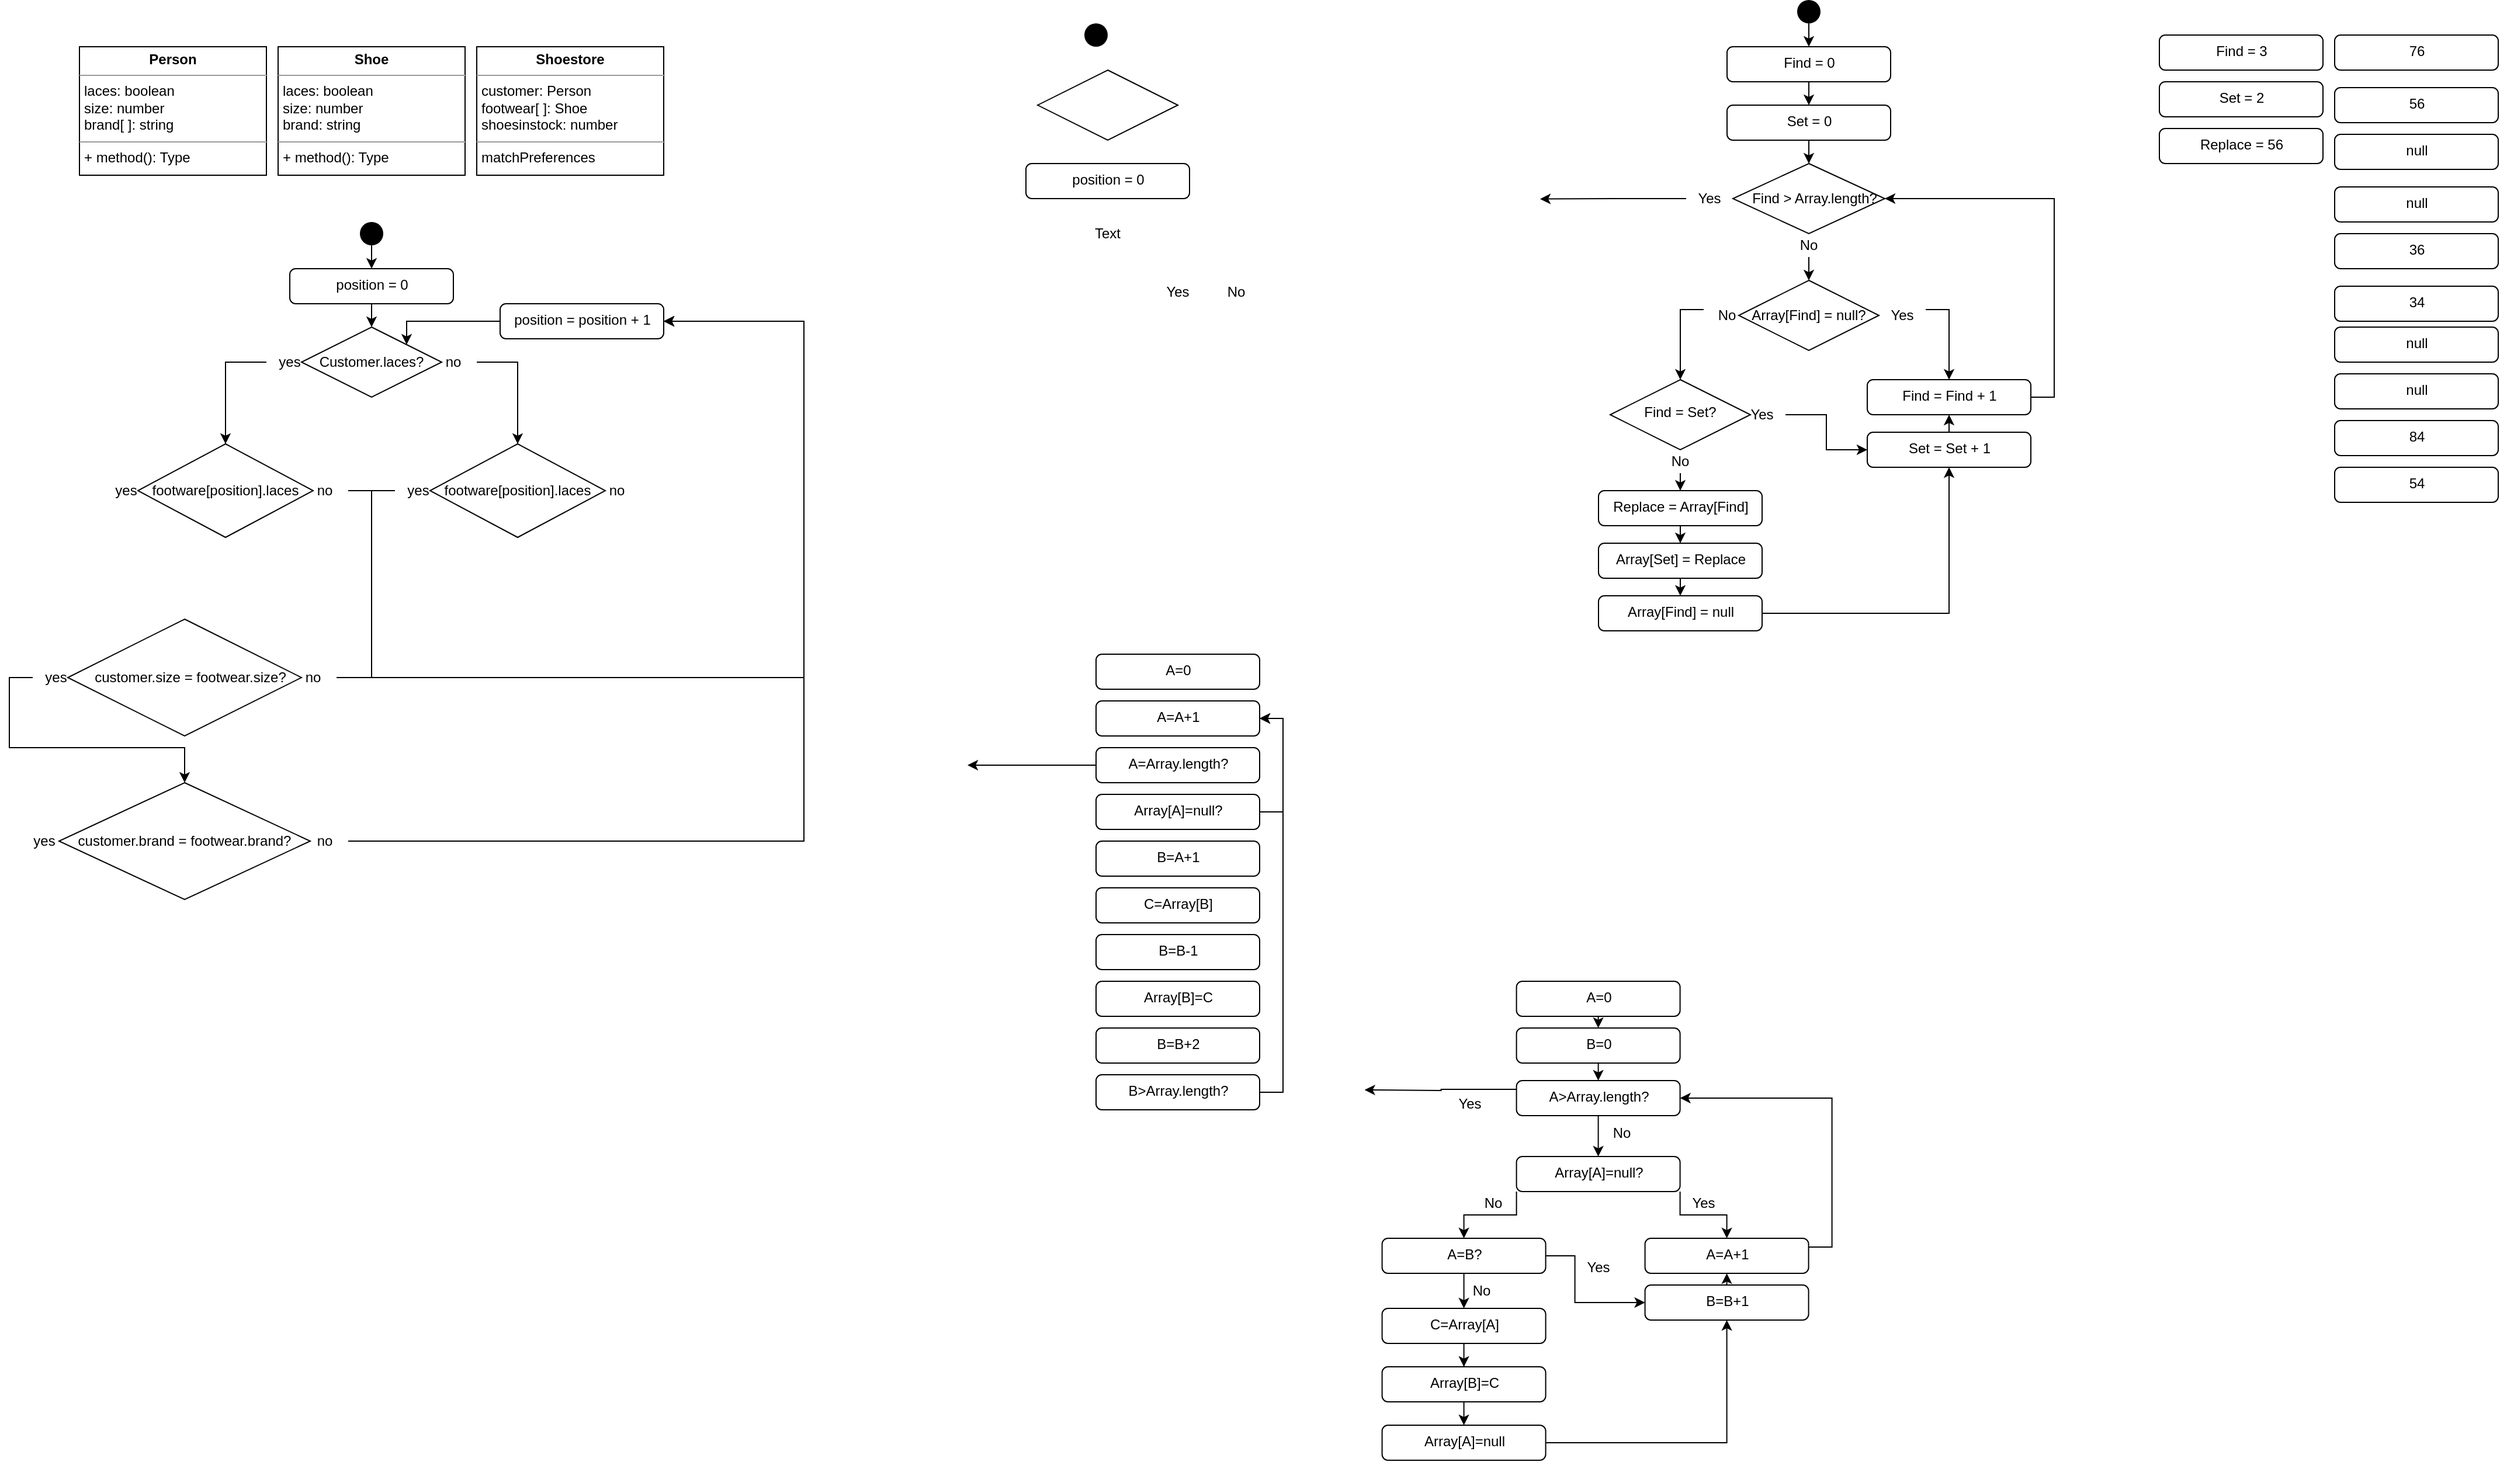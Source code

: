 <mxfile version="14.7.0" type="github" pages="2">
  <diagram id="oat8cXdgs4v1Sx3bqrZk" name="Page-1">
    <mxGraphModel dx="1952" dy="614" grid="1" gridSize="10" guides="1" tooltips="1" connect="1" arrows="1" fold="1" page="1" pageScale="1" pageWidth="850" pageHeight="1100" math="0" shadow="0">
      <root>
        <mxCell id="0" />
        <mxCell id="1" parent="0" />
        <mxCell id="0UiauS-0_PkHhNujrABY-11" value="&lt;p style=&quot;margin: 0px ; margin-top: 4px ; text-align: center&quot;&gt;&lt;b&gt;Shoe&lt;/b&gt;&lt;/p&gt;&lt;hr size=&quot;1&quot;&gt;&lt;p style=&quot;margin: 0px ; margin-left: 4px&quot;&gt;laces: boolean&lt;/p&gt;&lt;p style=&quot;margin: 0px ; margin-left: 4px&quot;&gt;size: number&lt;/p&gt;&lt;p style=&quot;margin: 0px ; margin-left: 4px&quot;&gt;brand: string&lt;/p&gt;&lt;hr size=&quot;1&quot;&gt;&lt;p style=&quot;margin: 0px ; margin-left: 4px&quot;&gt;+ method(): Type&lt;/p&gt;" style="verticalAlign=top;align=left;overflow=fill;fontSize=12;fontFamily=Helvetica;html=1;" parent="1" vertex="1">
          <mxGeometry x="230" y="50" width="160" height="110" as="geometry" />
        </mxCell>
        <mxCell id="0UiauS-0_PkHhNujrABY-12" value="&lt;p style=&quot;margin: 0px ; margin-top: 4px ; text-align: center&quot;&gt;&lt;b&gt;Shoestore&lt;/b&gt;&lt;/p&gt;&lt;hr size=&quot;1&quot;&gt;&lt;p style=&quot;margin: 0px ; margin-left: 4px&quot;&gt;customer: Person&lt;/p&gt;&lt;p style=&quot;margin: 0px ; margin-left: 4px&quot;&gt;footwear[ ]: Shoe&lt;/p&gt;&lt;p style=&quot;margin: 0px ; margin-left: 4px&quot;&gt;shoesinstock: number&lt;/p&gt;&lt;hr size=&quot;1&quot;&gt;&lt;p style=&quot;margin: 0px ; margin-left: 4px&quot;&gt;matchPreferences&lt;/p&gt;" style="verticalAlign=top;align=left;overflow=fill;fontSize=12;fontFamily=Helvetica;html=1;" parent="1" vertex="1">
          <mxGeometry x="400" y="50" width="160" height="110" as="geometry" />
        </mxCell>
        <mxCell id="0UiauS-0_PkHhNujrABY-13" value="&lt;p style=&quot;margin: 0px ; margin-top: 4px ; text-align: center&quot;&gt;&lt;b&gt;Person&lt;/b&gt;&lt;/p&gt;&lt;hr size=&quot;1&quot;&gt;&lt;p style=&quot;margin: 0px ; margin-left: 4px&quot;&gt;laces: boolean&lt;/p&gt;&lt;p style=&quot;margin: 0px ; margin-left: 4px&quot;&gt;size: number&lt;/p&gt;&lt;p style=&quot;margin: 0px ; margin-left: 4px&quot;&gt;brand[ ]: string&lt;/p&gt;&lt;hr size=&quot;1&quot;&gt;&lt;p style=&quot;margin: 0px ; margin-left: 4px&quot;&gt;+ method(): Type&lt;br&gt;&lt;/p&gt;" style="verticalAlign=top;align=left;overflow=fill;fontSize=12;fontFamily=Helvetica;html=1;" parent="1" vertex="1">
          <mxGeometry x="60" y="50" width="160" height="110" as="geometry" />
        </mxCell>
        <mxCell id="0UiauS-0_PkHhNujrABY-17" value="" style="ellipse;fillColor=#000000;strokeColor=none;" parent="1" vertex="1">
          <mxGeometry x="300" y="200" width="20" height="20" as="geometry" />
        </mxCell>
        <mxCell id="0UiauS-0_PkHhNujrABY-69" style="edgeStyle=orthogonalEdgeStyle;rounded=0;orthogonalLoop=1;jettySize=auto;html=1;exitX=1;exitY=0;exitDx=0;exitDy=0;entryX=0;entryY=0.5;entryDx=0;entryDy=0;startArrow=classic;startFill=1;endArrow=none;endFill=0;strokeColor=#000000;" parent="1" source="0UiauS-0_PkHhNujrABY-18" target="0UiauS-0_PkHhNujrABY-67" edge="1">
          <mxGeometry relative="1" as="geometry">
            <Array as="points">
              <mxPoint x="340" y="285" />
            </Array>
          </mxGeometry>
        </mxCell>
        <mxCell id="0UiauS-0_PkHhNujrABY-18" value="" style="rhombus;whiteSpace=wrap;html=1;" parent="1" vertex="1">
          <mxGeometry x="250" y="290" width="120" height="60" as="geometry" />
        </mxCell>
        <mxCell id="0UiauS-0_PkHhNujrABY-20" value="Customer.laces?" style="text;html=1;strokeColor=none;fillColor=none;align=center;verticalAlign=middle;whiteSpace=wrap;rounded=0;" parent="1" vertex="1">
          <mxGeometry x="265" y="310" width="90" height="20" as="geometry" />
        </mxCell>
        <mxCell id="0UiauS-0_PkHhNujrABY-24" style="edgeStyle=orthogonalEdgeStyle;rounded=0;orthogonalLoop=1;jettySize=auto;html=1;exitX=0.5;exitY=1;exitDx=0;exitDy=0;" parent="1" edge="1">
          <mxGeometry relative="1" as="geometry">
            <mxPoint x="530" y="450" as="sourcePoint" />
            <mxPoint x="530" y="450" as="targetPoint" />
          </mxGeometry>
        </mxCell>
        <mxCell id="0UiauS-0_PkHhNujrABY-49" style="edgeStyle=orthogonalEdgeStyle;rounded=0;orthogonalLoop=1;jettySize=auto;html=1;exitX=1;exitY=0.5;exitDx=0;exitDy=0;entryX=0.5;entryY=0;entryDx=0;entryDy=0;startArrow=none;startFill=0;strokeColor=#000000;" parent="1" source="0UiauS-0_PkHhNujrABY-27" target="0UiauS-0_PkHhNujrABY-43" edge="1">
          <mxGeometry relative="1" as="geometry" />
        </mxCell>
        <mxCell id="0UiauS-0_PkHhNujrABY-27" value="no" style="text;html=1;strokeColor=none;fillColor=none;align=center;verticalAlign=middle;whiteSpace=wrap;rounded=0;" parent="1" vertex="1">
          <mxGeometry x="360" y="310" width="40" height="20" as="geometry" />
        </mxCell>
        <mxCell id="0UiauS-0_PkHhNujrABY-28" style="edgeStyle=orthogonalEdgeStyle;rounded=0;orthogonalLoop=1;jettySize=auto;html=1;exitX=0.5;exitY=1;exitDx=0;exitDy=0;startArrow=none;startFill=0;strokeColor=#000000;" parent="1" source="0UiauS-0_PkHhNujrABY-27" target="0UiauS-0_PkHhNujrABY-27" edge="1">
          <mxGeometry relative="1" as="geometry" />
        </mxCell>
        <mxCell id="0UiauS-0_PkHhNujrABY-50" style="edgeStyle=orthogonalEdgeStyle;rounded=0;orthogonalLoop=1;jettySize=auto;html=1;exitX=0;exitY=0.5;exitDx=0;exitDy=0;entryX=0.5;entryY=0;entryDx=0;entryDy=0;startArrow=none;startFill=0;strokeColor=#000000;" parent="1" source="0UiauS-0_PkHhNujrABY-29" target="0UiauS-0_PkHhNujrABY-37" edge="1">
          <mxGeometry relative="1" as="geometry" />
        </mxCell>
        <mxCell id="0UiauS-0_PkHhNujrABY-29" value="yes" style="text;html=1;strokeColor=none;fillColor=none;align=center;verticalAlign=middle;whiteSpace=wrap;rounded=0;" parent="1" vertex="1">
          <mxGeometry x="220" y="310" width="40" height="20" as="geometry" />
        </mxCell>
        <mxCell id="0UiauS-0_PkHhNujrABY-34" style="edgeStyle=orthogonalEdgeStyle;rounded=0;orthogonalLoop=1;jettySize=auto;html=1;exitX=0.5;exitY=1;exitDx=0;exitDy=0;entryX=0.5;entryY=0;entryDx=0;entryDy=0;startArrow=none;startFill=0;strokeColor=#000000;" parent="1" target="0UiauS-0_PkHhNujrABY-18" edge="1">
          <mxGeometry relative="1" as="geometry">
            <mxPoint x="310" y="270" as="sourcePoint" />
          </mxGeometry>
        </mxCell>
        <mxCell id="0UiauS-0_PkHhNujrABY-37" value="" style="rhombus;whiteSpace=wrap;html=1;" parent="1" vertex="1">
          <mxGeometry x="110" y="390" width="150" height="80" as="geometry" />
        </mxCell>
        <mxCell id="0UiauS-0_PkHhNujrABY-38" value="footware[position].laces" style="text;html=1;strokeColor=none;fillColor=none;align=center;verticalAlign=middle;whiteSpace=wrap;rounded=0;" parent="1" vertex="1">
          <mxGeometry x="100" y="420" width="170" height="20" as="geometry" />
        </mxCell>
        <mxCell id="0UiauS-0_PkHhNujrABY-43" value="" style="rhombus;whiteSpace=wrap;html=1;" parent="1" vertex="1">
          <mxGeometry x="360" y="390" width="150" height="80" as="geometry" />
        </mxCell>
        <mxCell id="0UiauS-0_PkHhNujrABY-44" value="footware[position].laces" style="text;html=1;strokeColor=none;fillColor=none;align=center;verticalAlign=middle;whiteSpace=wrap;rounded=0;" parent="1" vertex="1">
          <mxGeometry x="350" y="420" width="170" height="20" as="geometry" />
        </mxCell>
        <mxCell id="0UiauS-0_PkHhNujrABY-45" value="yes" style="text;html=1;strokeColor=none;fillColor=none;align=center;verticalAlign=middle;whiteSpace=wrap;rounded=0;" parent="1" vertex="1">
          <mxGeometry x="80" y="420" width="40" height="20" as="geometry" />
        </mxCell>
        <mxCell id="0UiauS-0_PkHhNujrABY-46" value="no" style="text;html=1;strokeColor=none;fillColor=none;align=center;verticalAlign=middle;whiteSpace=wrap;rounded=0;" parent="1" vertex="1">
          <mxGeometry x="250" y="420" width="40" height="20" as="geometry" />
        </mxCell>
        <mxCell id="0UiauS-0_PkHhNujrABY-56" style="edgeStyle=orthogonalEdgeStyle;rounded=0;orthogonalLoop=1;jettySize=auto;html=1;exitX=0;exitY=0.5;exitDx=0;exitDy=0;entryX=1;entryY=0.5;entryDx=0;entryDy=0;startArrow=none;startFill=0;endArrow=none;endFill=0;strokeColor=#000000;" parent="1" source="0UiauS-0_PkHhNujrABY-47" target="0UiauS-0_PkHhNujrABY-46" edge="1">
          <mxGeometry relative="1" as="geometry">
            <Array as="points">
              <mxPoint x="310" y="430" />
              <mxPoint x="310" y="430" />
            </Array>
          </mxGeometry>
        </mxCell>
        <mxCell id="0UiauS-0_PkHhNujrABY-47" value="yes" style="text;html=1;strokeColor=none;fillColor=none;align=center;verticalAlign=middle;whiteSpace=wrap;rounded=0;" parent="1" vertex="1">
          <mxGeometry x="330" y="420" width="40" height="20" as="geometry" />
        </mxCell>
        <mxCell id="0UiauS-0_PkHhNujrABY-48" value="no" style="text;html=1;strokeColor=none;fillColor=none;align=center;verticalAlign=middle;whiteSpace=wrap;rounded=0;" parent="1" vertex="1">
          <mxGeometry x="500" y="420" width="40" height="20" as="geometry" />
        </mxCell>
        <mxCell id="0UiauS-0_PkHhNujrABY-66" style="edgeStyle=orthogonalEdgeStyle;rounded=0;orthogonalLoop=1;jettySize=auto;html=1;exitX=0.5;exitY=0;exitDx=0;exitDy=0;entryX=0.5;entryY=1;entryDx=0;entryDy=0;startArrow=classic;startFill=1;endArrow=none;endFill=0;strokeColor=#000000;" parent="1" source="0UiauS-0_PkHhNujrABY-65" target="0UiauS-0_PkHhNujrABY-17" edge="1">
          <mxGeometry relative="1" as="geometry" />
        </mxCell>
        <mxCell id="0UiauS-0_PkHhNujrABY-65" value="position = 0" style="html=1;align=center;verticalAlign=top;rounded=1;absoluteArcSize=1;arcSize=10;dashed=0;" parent="1" vertex="1">
          <mxGeometry x="240" y="240" width="140" height="30" as="geometry" />
        </mxCell>
        <mxCell id="0UiauS-0_PkHhNujrABY-68" style="edgeStyle=orthogonalEdgeStyle;rounded=0;orthogonalLoop=1;jettySize=auto;html=1;exitX=1;exitY=0.5;exitDx=0;exitDy=0;entryX=0;entryY=0.5;entryDx=0;entryDy=0;startArrow=classic;startFill=1;endArrow=none;endFill=0;strokeColor=#000000;" parent="1" source="0UiauS-0_PkHhNujrABY-67" target="0UiauS-0_PkHhNujrABY-47" edge="1">
          <mxGeometry relative="1" as="geometry">
            <Array as="points">
              <mxPoint x="680" y="285" />
              <mxPoint x="680" y="590" />
              <mxPoint x="310" y="590" />
              <mxPoint x="310" y="430" />
            </Array>
          </mxGeometry>
        </mxCell>
        <mxCell id="0UiauS-0_PkHhNujrABY-73" style="edgeStyle=orthogonalEdgeStyle;rounded=0;orthogonalLoop=1;jettySize=auto;html=1;exitX=1;exitY=0.5;exitDx=0;exitDy=0;entryX=1;entryY=0.5;entryDx=0;entryDy=0;startArrow=classic;startFill=1;endArrow=none;endFill=0;strokeColor=#000000;" parent="1" source="0UiauS-0_PkHhNujrABY-67" target="0UiauS-0_PkHhNujrABY-72" edge="1">
          <mxGeometry relative="1" as="geometry">
            <Array as="points">
              <mxPoint x="680" y="285" />
              <mxPoint x="680" y="590" />
            </Array>
          </mxGeometry>
        </mxCell>
        <mxCell id="0UiauS-0_PkHhNujrABY-86" style="edgeStyle=orthogonalEdgeStyle;rounded=0;orthogonalLoop=1;jettySize=auto;html=1;exitX=1;exitY=0.5;exitDx=0;exitDy=0;entryX=1;entryY=0.5;entryDx=0;entryDy=0;startArrow=classic;startFill=1;endArrow=none;endFill=0;strokeColor=#000000;" parent="1" source="0UiauS-0_PkHhNujrABY-67" target="0UiauS-0_PkHhNujrABY-82" edge="1">
          <mxGeometry relative="1" as="geometry">
            <Array as="points">
              <mxPoint x="680" y="285" />
              <mxPoint x="680" y="730" />
            </Array>
          </mxGeometry>
        </mxCell>
        <mxCell id="0UiauS-0_PkHhNujrABY-67" value="&lt;span&gt;position = position + 1&lt;/span&gt;" style="html=1;align=center;verticalAlign=top;rounded=1;absoluteArcSize=1;arcSize=10;dashed=0;" parent="1" vertex="1">
          <mxGeometry x="420" y="270" width="140" height="30" as="geometry" />
        </mxCell>
        <mxCell id="0UiauS-0_PkHhNujrABY-70" value="" style="rhombus;whiteSpace=wrap;html=1;" parent="1" vertex="1">
          <mxGeometry x="50" y="540" width="200" height="100" as="geometry" />
        </mxCell>
        <mxCell id="0UiauS-0_PkHhNujrABY-71" value="customer.size = footwear.size?" style="text;html=1;strokeColor=none;fillColor=none;align=center;verticalAlign=middle;whiteSpace=wrap;rounded=0;" parent="1" vertex="1">
          <mxGeometry x="70" y="580" width="170" height="20" as="geometry" />
        </mxCell>
        <mxCell id="0UiauS-0_PkHhNujrABY-72" value="no" style="text;html=1;strokeColor=none;fillColor=none;align=center;verticalAlign=middle;whiteSpace=wrap;rounded=0;" parent="1" vertex="1">
          <mxGeometry x="240" y="580" width="40" height="20" as="geometry" />
        </mxCell>
        <mxCell id="0UiauS-0_PkHhNujrABY-76" value="yes" style="text;html=1;strokeColor=none;fillColor=none;align=center;verticalAlign=middle;whiteSpace=wrap;rounded=0;" parent="1" vertex="1">
          <mxGeometry x="20" y="580" width="40" height="20" as="geometry" />
        </mxCell>
        <mxCell id="0UiauS-0_PkHhNujrABY-84" style="edgeStyle=orthogonalEdgeStyle;rounded=0;orthogonalLoop=1;jettySize=auto;html=1;exitX=0.5;exitY=0;exitDx=0;exitDy=0;entryX=0;entryY=0.5;entryDx=0;entryDy=0;startArrow=classic;startFill=1;endArrow=none;endFill=0;strokeColor=#000000;" parent="1" source="0UiauS-0_PkHhNujrABY-78" target="0UiauS-0_PkHhNujrABY-76" edge="1">
          <mxGeometry relative="1" as="geometry">
            <Array as="points">
              <mxPoint x="150" y="650" />
              <mxPoint y="650" />
              <mxPoint y="590" />
            </Array>
          </mxGeometry>
        </mxCell>
        <mxCell id="0UiauS-0_PkHhNujrABY-78" value="" style="rhombus;whiteSpace=wrap;html=1;" parent="1" vertex="1">
          <mxGeometry x="42.5" y="680" width="215" height="100" as="geometry" />
        </mxCell>
        <mxCell id="0UiauS-0_PkHhNujrABY-79" value="customer.brand = footwear.brand?" style="text;html=1;strokeColor=none;fillColor=none;align=center;verticalAlign=middle;whiteSpace=wrap;rounded=0;" parent="1" vertex="1">
          <mxGeometry x="50" y="720" width="200" height="20" as="geometry" />
        </mxCell>
        <mxCell id="0UiauS-0_PkHhNujrABY-81" value="yes" style="text;html=1;strokeColor=none;fillColor=none;align=center;verticalAlign=middle;whiteSpace=wrap;rounded=0;" parent="1" vertex="1">
          <mxGeometry x="10" y="720" width="40" height="20" as="geometry" />
        </mxCell>
        <mxCell id="0UiauS-0_PkHhNujrABY-82" value="no" style="text;html=1;strokeColor=none;fillColor=none;align=center;verticalAlign=middle;whiteSpace=wrap;rounded=0;" parent="1" vertex="1">
          <mxGeometry x="250" y="720" width="40" height="20" as="geometry" />
        </mxCell>
        <mxCell id="4wXGlt5J8yg0CV67hJb_-1" value="" style="rhombus;whiteSpace=wrap;html=1;" parent="1" vertex="1">
          <mxGeometry x="880" y="70" width="120" height="60" as="geometry" />
        </mxCell>
        <mxCell id="4wXGlt5J8yg0CV67hJb_-2" value="position = 0" style="html=1;align=center;verticalAlign=top;rounded=1;absoluteArcSize=1;arcSize=10;dashed=0;" parent="1" vertex="1">
          <mxGeometry x="870" y="150" width="140" height="30" as="geometry" />
        </mxCell>
        <mxCell id="4wXGlt5J8yg0CV67hJb_-3" value="" style="ellipse;fillColor=#000000;strokeColor=none;" parent="1" vertex="1">
          <mxGeometry x="920" y="30" width="20" height="20" as="geometry" />
        </mxCell>
        <mxCell id="4wXGlt5J8yg0CV67hJb_-4" value="Text" style="text;html=1;strokeColor=none;fillColor=none;align=center;verticalAlign=middle;whiteSpace=wrap;rounded=0;" parent="1" vertex="1">
          <mxGeometry x="920" y="200" width="40" height="20" as="geometry" />
        </mxCell>
        <mxCell id="4wXGlt5J8yg0CV67hJb_-93" style="edgeStyle=orthogonalEdgeStyle;rounded=0;orthogonalLoop=1;jettySize=auto;html=1;exitX=0.5;exitY=1;exitDx=0;exitDy=0;entryX=0.5;entryY=0;entryDx=0;entryDy=0;" parent="1" source="4wXGlt5J8yg0CV67hJb_-5" target="4wXGlt5J8yg0CV67hJb_-79" edge="1">
          <mxGeometry relative="1" as="geometry" />
        </mxCell>
        <mxCell id="4wXGlt5J8yg0CV67hJb_-5" value="" style="ellipse;fillColor=#000000;strokeColor=none;" parent="1" vertex="1">
          <mxGeometry x="1530" y="10" width="20" height="20" as="geometry" />
        </mxCell>
        <mxCell id="4wXGlt5J8yg0CV67hJb_-6" value="A=0" style="html=1;align=center;verticalAlign=top;rounded=1;absoluteArcSize=1;arcSize=10;dashed=0;" parent="1" vertex="1">
          <mxGeometry x="930" y="570" width="140" height="30" as="geometry" />
        </mxCell>
        <mxCell id="4wXGlt5J8yg0CV67hJb_-12" style="edgeStyle=orthogonalEdgeStyle;rounded=0;orthogonalLoop=1;jettySize=auto;html=1;exitX=1;exitY=0.5;exitDx=0;exitDy=0;entryX=1;entryY=0.5;entryDx=0;entryDy=0;" parent="1" source="4wXGlt5J8yg0CV67hJb_-7" target="4wXGlt5J8yg0CV67hJb_-11" edge="1">
          <mxGeometry relative="1" as="geometry" />
        </mxCell>
        <mxCell id="4wXGlt5J8yg0CV67hJb_-7" value="Array[A]=null?" style="html=1;align=center;verticalAlign=top;rounded=1;absoluteArcSize=1;arcSize=10;dashed=0;" parent="1" vertex="1">
          <mxGeometry x="930" y="690" width="140" height="30" as="geometry" />
        </mxCell>
        <mxCell id="4wXGlt5J8yg0CV67hJb_-8" value="B=A+1" style="html=1;align=center;verticalAlign=top;rounded=1;absoluteArcSize=1;arcSize=10;dashed=0;" parent="1" vertex="1">
          <mxGeometry x="930" y="730" width="140" height="30" as="geometry" />
        </mxCell>
        <mxCell id="4wXGlt5J8yg0CV67hJb_-10" style="edgeStyle=orthogonalEdgeStyle;rounded=0;orthogonalLoop=1;jettySize=auto;html=1;exitX=0;exitY=0.5;exitDx=0;exitDy=0;" parent="1" source="4wXGlt5J8yg0CV67hJb_-9" edge="1">
          <mxGeometry relative="1" as="geometry">
            <mxPoint x="820" y="665" as="targetPoint" />
          </mxGeometry>
        </mxCell>
        <mxCell id="4wXGlt5J8yg0CV67hJb_-9" value="A=Array.length?" style="html=1;align=center;verticalAlign=top;rounded=1;absoluteArcSize=1;arcSize=10;dashed=0;" parent="1" vertex="1">
          <mxGeometry x="930" y="650" width="140" height="30" as="geometry" />
        </mxCell>
        <mxCell id="4wXGlt5J8yg0CV67hJb_-11" value="A=A+1" style="html=1;align=center;verticalAlign=top;rounded=1;absoluteArcSize=1;arcSize=10;dashed=0;" parent="1" vertex="1">
          <mxGeometry x="930" y="610" width="140" height="30" as="geometry" />
        </mxCell>
        <mxCell id="4wXGlt5J8yg0CV67hJb_-13" value="C=Array[B]" style="html=1;align=center;verticalAlign=top;rounded=1;absoluteArcSize=1;arcSize=10;dashed=0;" parent="1" vertex="1">
          <mxGeometry x="930" y="770" width="140" height="30" as="geometry" />
        </mxCell>
        <mxCell id="4wXGlt5J8yg0CV67hJb_-14" value="B=B-1" style="html=1;align=center;verticalAlign=top;rounded=1;absoluteArcSize=1;arcSize=10;dashed=0;" parent="1" vertex="1">
          <mxGeometry x="930" y="810" width="140" height="30" as="geometry" />
        </mxCell>
        <mxCell id="4wXGlt5J8yg0CV67hJb_-15" value="Array[B]=C" style="html=1;align=center;verticalAlign=top;rounded=1;absoluteArcSize=1;arcSize=10;dashed=0;" parent="1" vertex="1">
          <mxGeometry x="930" y="850" width="140" height="30" as="geometry" />
        </mxCell>
        <mxCell id="4wXGlt5J8yg0CV67hJb_-16" value="B=B+2" style="html=1;align=center;verticalAlign=top;rounded=1;absoluteArcSize=1;arcSize=10;dashed=0;" parent="1" vertex="1">
          <mxGeometry x="930" y="890" width="140" height="30" as="geometry" />
        </mxCell>
        <mxCell id="4wXGlt5J8yg0CV67hJb_-18" style="edgeStyle=orthogonalEdgeStyle;rounded=0;orthogonalLoop=1;jettySize=auto;html=1;exitX=1;exitY=0.5;exitDx=0;exitDy=0;entryX=1;entryY=0.5;entryDx=0;entryDy=0;" parent="1" source="4wXGlt5J8yg0CV67hJb_-17" target="4wXGlt5J8yg0CV67hJb_-11" edge="1">
          <mxGeometry relative="1" as="geometry" />
        </mxCell>
        <mxCell id="4wXGlt5J8yg0CV67hJb_-17" value="B&amp;gt;Array.length?" style="html=1;align=center;verticalAlign=top;rounded=1;absoluteArcSize=1;arcSize=10;dashed=0;" parent="1" vertex="1">
          <mxGeometry x="930" y="930" width="140" height="30" as="geometry" />
        </mxCell>
        <mxCell id="4wXGlt5J8yg0CV67hJb_-53" style="edgeStyle=orthogonalEdgeStyle;rounded=0;orthogonalLoop=1;jettySize=auto;html=1;exitX=0.5;exitY=1;exitDx=0;exitDy=0;entryX=0.5;entryY=0;entryDx=0;entryDy=0;" parent="1" source="4wXGlt5J8yg0CV67hJb_-19" target="4wXGlt5J8yg0CV67hJb_-21" edge="1">
          <mxGeometry relative="1" as="geometry" />
        </mxCell>
        <mxCell id="4wXGlt5J8yg0CV67hJb_-19" value="A=0" style="html=1;align=center;verticalAlign=top;rounded=1;absoluteArcSize=1;arcSize=10;dashed=0;" parent="1" vertex="1">
          <mxGeometry x="1289.8" y="850" width="140" height="30" as="geometry" />
        </mxCell>
        <mxCell id="4wXGlt5J8yg0CV67hJb_-24" style="edgeStyle=orthogonalEdgeStyle;rounded=0;orthogonalLoop=1;jettySize=auto;html=1;exitX=1;exitY=1;exitDx=0;exitDy=0;entryX=0.5;entryY=0;entryDx=0;entryDy=0;" parent="1" source="4wXGlt5J8yg0CV67hJb_-20" target="4wXGlt5J8yg0CV67hJb_-23" edge="1">
          <mxGeometry relative="1" as="geometry" />
        </mxCell>
        <mxCell id="4wXGlt5J8yg0CV67hJb_-43" style="edgeStyle=orthogonalEdgeStyle;rounded=0;orthogonalLoop=1;jettySize=auto;html=1;exitX=0;exitY=1;exitDx=0;exitDy=0;entryX=0.5;entryY=0;entryDx=0;entryDy=0;" parent="1" source="4wXGlt5J8yg0CV67hJb_-20" target="4wXGlt5J8yg0CV67hJb_-41" edge="1">
          <mxGeometry relative="1" as="geometry" />
        </mxCell>
        <mxCell id="4wXGlt5J8yg0CV67hJb_-20" value="Array[A]=null?" style="html=1;align=center;verticalAlign=top;rounded=1;absoluteArcSize=1;arcSize=10;dashed=0;" parent="1" vertex="1">
          <mxGeometry x="1289.8" y="1000" width="140" height="30" as="geometry" />
        </mxCell>
        <mxCell id="4wXGlt5J8yg0CV67hJb_-52" style="edgeStyle=orthogonalEdgeStyle;rounded=0;orthogonalLoop=1;jettySize=auto;html=1;exitX=0.5;exitY=1;exitDx=0;exitDy=0;entryX=0.5;entryY=0;entryDx=0;entryDy=0;" parent="1" source="4wXGlt5J8yg0CV67hJb_-21" target="4wXGlt5J8yg0CV67hJb_-29" edge="1">
          <mxGeometry relative="1" as="geometry" />
        </mxCell>
        <mxCell id="4wXGlt5J8yg0CV67hJb_-21" value="B=0" style="html=1;align=center;verticalAlign=top;rounded=1;absoluteArcSize=1;arcSize=10;dashed=0;" parent="1" vertex="1">
          <mxGeometry x="1289.8" y="890" width="140" height="30" as="geometry" />
        </mxCell>
        <mxCell id="4wXGlt5J8yg0CV67hJb_-35" style="edgeStyle=orthogonalEdgeStyle;rounded=0;orthogonalLoop=1;jettySize=auto;html=1;exitX=1;exitY=0.25;exitDx=0;exitDy=0;entryX=1;entryY=0.5;entryDx=0;entryDy=0;" parent="1" source="4wXGlt5J8yg0CV67hJb_-23" target="4wXGlt5J8yg0CV67hJb_-29" edge="1">
          <mxGeometry relative="1" as="geometry" />
        </mxCell>
        <mxCell id="4wXGlt5J8yg0CV67hJb_-23" value="A=A+1" style="html=1;align=center;verticalAlign=top;rounded=1;absoluteArcSize=1;arcSize=10;dashed=0;" parent="1" vertex="1">
          <mxGeometry x="1399.8" y="1070" width="140" height="30" as="geometry" />
        </mxCell>
        <mxCell id="4wXGlt5J8yg0CV67hJb_-51" style="edgeStyle=orthogonalEdgeStyle;rounded=0;orthogonalLoop=1;jettySize=auto;html=1;exitX=0.5;exitY=1;exitDx=0;exitDy=0;entryX=0.5;entryY=0;entryDx=0;entryDy=0;" parent="1" source="4wXGlt5J8yg0CV67hJb_-29" target="4wXGlt5J8yg0CV67hJb_-20" edge="1">
          <mxGeometry relative="1" as="geometry" />
        </mxCell>
        <mxCell id="4wXGlt5J8yg0CV67hJb_-54" style="edgeStyle=orthogonalEdgeStyle;rounded=0;orthogonalLoop=1;jettySize=auto;html=1;exitX=0;exitY=0.25;exitDx=0;exitDy=0;" parent="1" source="4wXGlt5J8yg0CV67hJb_-29" edge="1">
          <mxGeometry relative="1" as="geometry">
            <mxPoint x="1159.8" y="943" as="targetPoint" />
          </mxGeometry>
        </mxCell>
        <mxCell id="4wXGlt5J8yg0CV67hJb_-29" value="A&amp;gt;Array.length?" style="html=1;align=center;verticalAlign=top;rounded=1;absoluteArcSize=1;arcSize=10;dashed=0;" parent="1" vertex="1">
          <mxGeometry x="1289.8" y="935" width="140" height="30" as="geometry" />
        </mxCell>
        <mxCell id="4wXGlt5J8yg0CV67hJb_-36" value="Yes" style="text;html=1;strokeColor=none;fillColor=none;align=center;verticalAlign=middle;whiteSpace=wrap;rounded=0;" parent="1" vertex="1">
          <mxGeometry x="980" y="250" width="40" height="20" as="geometry" />
        </mxCell>
        <mxCell id="4wXGlt5J8yg0CV67hJb_-38" value="No" style="text;html=1;strokeColor=none;fillColor=none;align=center;verticalAlign=middle;whiteSpace=wrap;rounded=0;" parent="1" vertex="1">
          <mxGeometry x="1030" y="250" width="40" height="20" as="geometry" />
        </mxCell>
        <mxCell id="4wXGlt5J8yg0CV67hJb_-39" value="Yes" style="text;html=1;strokeColor=none;fillColor=none;align=center;verticalAlign=middle;whiteSpace=wrap;rounded=0;" parent="1" vertex="1">
          <mxGeometry x="1229.8" y="945" width="40" height="20" as="geometry" />
        </mxCell>
        <mxCell id="4wXGlt5J8yg0CV67hJb_-48" style="edgeStyle=orthogonalEdgeStyle;rounded=0;orthogonalLoop=1;jettySize=auto;html=1;exitX=1;exitY=0.5;exitDx=0;exitDy=0;entryX=0;entryY=0.5;entryDx=0;entryDy=0;" parent="1" source="4wXGlt5J8yg0CV67hJb_-41" target="4wXGlt5J8yg0CV67hJb_-47" edge="1">
          <mxGeometry relative="1" as="geometry">
            <Array as="points">
              <mxPoint x="1339.8" y="1085" />
              <mxPoint x="1339.8" y="1125" />
            </Array>
          </mxGeometry>
        </mxCell>
        <mxCell id="4wXGlt5J8yg0CV67hJb_-59" style="edgeStyle=orthogonalEdgeStyle;rounded=0;orthogonalLoop=1;jettySize=auto;html=1;exitX=0.5;exitY=1;exitDx=0;exitDy=0;entryX=0.5;entryY=0;entryDx=0;entryDy=0;" parent="1" source="4wXGlt5J8yg0CV67hJb_-41" target="4wXGlt5J8yg0CV67hJb_-58" edge="1">
          <mxGeometry relative="1" as="geometry" />
        </mxCell>
        <mxCell id="4wXGlt5J8yg0CV67hJb_-41" value="A=B?" style="html=1;align=center;verticalAlign=top;rounded=1;absoluteArcSize=1;arcSize=10;dashed=0;" parent="1" vertex="1">
          <mxGeometry x="1174.8" y="1070" width="140" height="30" as="geometry" />
        </mxCell>
        <mxCell id="4wXGlt5J8yg0CV67hJb_-45" value="Yes" style="text;html=1;strokeColor=none;fillColor=none;align=center;verticalAlign=middle;whiteSpace=wrap;rounded=0;" parent="1" vertex="1">
          <mxGeometry x="1339.8" y="1085" width="40" height="20" as="geometry" />
        </mxCell>
        <mxCell id="4wXGlt5J8yg0CV67hJb_-49" style="edgeStyle=orthogonalEdgeStyle;rounded=0;orthogonalLoop=1;jettySize=auto;html=1;exitX=0.5;exitY=0;exitDx=0;exitDy=0;entryX=0.5;entryY=1;entryDx=0;entryDy=0;" parent="1" source="4wXGlt5J8yg0CV67hJb_-47" target="4wXGlt5J8yg0CV67hJb_-23" edge="1">
          <mxGeometry relative="1" as="geometry" />
        </mxCell>
        <mxCell id="4wXGlt5J8yg0CV67hJb_-47" value="B=B+1" style="html=1;align=center;verticalAlign=top;rounded=1;absoluteArcSize=1;arcSize=10;dashed=0;" parent="1" vertex="1">
          <mxGeometry x="1399.8" y="1110" width="140" height="30" as="geometry" />
        </mxCell>
        <mxCell id="4wXGlt5J8yg0CV67hJb_-55" value="No" style="text;html=1;strokeColor=none;fillColor=none;align=center;verticalAlign=middle;whiteSpace=wrap;rounded=0;" parent="1" vertex="1">
          <mxGeometry x="1359.8" y="970" width="40" height="20" as="geometry" />
        </mxCell>
        <mxCell id="4wXGlt5J8yg0CV67hJb_-56" value="Yes" style="text;html=1;strokeColor=none;fillColor=none;align=center;verticalAlign=middle;whiteSpace=wrap;rounded=0;" parent="1" vertex="1">
          <mxGeometry x="1429.8" y="1030" width="40" height="20" as="geometry" />
        </mxCell>
        <mxCell id="4wXGlt5J8yg0CV67hJb_-57" value="No" style="text;html=1;strokeColor=none;fillColor=none;align=center;verticalAlign=middle;whiteSpace=wrap;rounded=0;" parent="1" vertex="1">
          <mxGeometry x="1249.8" y="1030" width="40" height="20" as="geometry" />
        </mxCell>
        <mxCell id="4wXGlt5J8yg0CV67hJb_-62" style="edgeStyle=orthogonalEdgeStyle;rounded=0;orthogonalLoop=1;jettySize=auto;html=1;exitX=0.5;exitY=1;exitDx=0;exitDy=0;" parent="1" source="4wXGlt5J8yg0CV67hJb_-58" target="4wXGlt5J8yg0CV67hJb_-61" edge="1">
          <mxGeometry relative="1" as="geometry" />
        </mxCell>
        <mxCell id="4wXGlt5J8yg0CV67hJb_-58" value="C=Array[A]" style="html=1;align=center;verticalAlign=top;rounded=1;absoluteArcSize=1;arcSize=10;dashed=0;" parent="1" vertex="1">
          <mxGeometry x="1174.8" y="1130" width="140" height="30" as="geometry" />
        </mxCell>
        <mxCell id="4wXGlt5J8yg0CV67hJb_-60" value="No" style="text;html=1;strokeColor=none;fillColor=none;align=center;verticalAlign=middle;whiteSpace=wrap;rounded=0;" parent="1" vertex="1">
          <mxGeometry x="1239.8" y="1105" width="40" height="20" as="geometry" />
        </mxCell>
        <mxCell id="4wXGlt5J8yg0CV67hJb_-64" style="edgeStyle=orthogonalEdgeStyle;rounded=0;orthogonalLoop=1;jettySize=auto;html=1;exitX=0.5;exitY=1;exitDx=0;exitDy=0;entryX=0.5;entryY=0;entryDx=0;entryDy=0;" parent="1" source="4wXGlt5J8yg0CV67hJb_-61" target="4wXGlt5J8yg0CV67hJb_-63" edge="1">
          <mxGeometry relative="1" as="geometry" />
        </mxCell>
        <mxCell id="4wXGlt5J8yg0CV67hJb_-61" value="Array[B]=C" style="html=1;align=center;verticalAlign=top;rounded=1;absoluteArcSize=1;arcSize=10;dashed=0;" parent="1" vertex="1">
          <mxGeometry x="1174.8" y="1180" width="140" height="30" as="geometry" />
        </mxCell>
        <mxCell id="4wXGlt5J8yg0CV67hJb_-65" style="edgeStyle=orthogonalEdgeStyle;rounded=0;orthogonalLoop=1;jettySize=auto;html=1;exitX=1;exitY=0.5;exitDx=0;exitDy=0;entryX=0.5;entryY=1;entryDx=0;entryDy=0;" parent="1" source="4wXGlt5J8yg0CV67hJb_-63" target="4wXGlt5J8yg0CV67hJb_-47" edge="1">
          <mxGeometry relative="1" as="geometry" />
        </mxCell>
        <mxCell id="4wXGlt5J8yg0CV67hJb_-63" value="Array[A]=null" style="html=1;align=center;verticalAlign=top;rounded=1;absoluteArcSize=1;arcSize=10;dashed=0;" parent="1" vertex="1">
          <mxGeometry x="1174.8" y="1230" width="140" height="30" as="geometry" />
        </mxCell>
        <mxCell id="4wXGlt5J8yg0CV67hJb_-66" value="76" style="html=1;align=center;verticalAlign=top;rounded=1;absoluteArcSize=1;arcSize=10;dashed=0;" parent="1" vertex="1">
          <mxGeometry x="1990" y="40" width="140" height="30" as="geometry" />
        </mxCell>
        <mxCell id="4wXGlt5J8yg0CV67hJb_-67" value="84" style="html=1;align=center;verticalAlign=top;rounded=1;absoluteArcSize=1;arcSize=10;dashed=0;" parent="1" vertex="1">
          <mxGeometry x="1990" y="370" width="140" height="30" as="geometry" />
        </mxCell>
        <mxCell id="4wXGlt5J8yg0CV67hJb_-68" value="36" style="html=1;align=center;verticalAlign=top;rounded=1;absoluteArcSize=1;arcSize=10;dashed=0;" parent="1" vertex="1">
          <mxGeometry x="1990" y="210" width="140" height="30" as="geometry" />
        </mxCell>
        <mxCell id="4wXGlt5J8yg0CV67hJb_-69" value="null" style="html=1;align=center;verticalAlign=top;rounded=1;absoluteArcSize=1;arcSize=10;dashed=0;" parent="1" vertex="1">
          <mxGeometry x="1990" y="125" width="140" height="30" as="geometry" />
        </mxCell>
        <mxCell id="4wXGlt5J8yg0CV67hJb_-70" value="34" style="html=1;align=center;verticalAlign=top;rounded=1;absoluteArcSize=1;arcSize=10;dashed=0;" parent="1" vertex="1">
          <mxGeometry x="1990" y="255" width="140" height="30" as="geometry" />
        </mxCell>
        <mxCell id="4wXGlt5J8yg0CV67hJb_-71" value="54" style="html=1;align=center;verticalAlign=top;rounded=1;absoluteArcSize=1;arcSize=10;dashed=0;" parent="1" vertex="1">
          <mxGeometry x="1990" y="410" width="140" height="30" as="geometry" />
        </mxCell>
        <mxCell id="4wXGlt5J8yg0CV67hJb_-72" value="56" style="html=1;align=center;verticalAlign=top;rounded=1;absoluteArcSize=1;arcSize=10;dashed=0;" parent="1" vertex="1">
          <mxGeometry x="1990" y="85" width="140" height="30" as="geometry" />
        </mxCell>
        <mxCell id="4wXGlt5J8yg0CV67hJb_-73" value="null" style="html=1;align=center;verticalAlign=top;rounded=1;absoluteArcSize=1;arcSize=10;dashed=0;" parent="1" vertex="1">
          <mxGeometry x="1990" y="290" width="140" height="30" as="geometry" />
        </mxCell>
        <mxCell id="4wXGlt5J8yg0CV67hJb_-74" value="null" style="html=1;align=center;verticalAlign=top;rounded=1;absoluteArcSize=1;arcSize=10;dashed=0;" parent="1" vertex="1">
          <mxGeometry x="1990" y="330" width="140" height="30" as="geometry" />
        </mxCell>
        <mxCell id="4wXGlt5J8yg0CV67hJb_-75" value="null" style="html=1;align=center;verticalAlign=top;rounded=1;absoluteArcSize=1;arcSize=10;dashed=0;" parent="1" vertex="1">
          <mxGeometry x="1990" y="170" width="140" height="30" as="geometry" />
        </mxCell>
        <mxCell id="4wXGlt5J8yg0CV67hJb_-76" value="Find = 3" style="html=1;align=center;verticalAlign=top;rounded=1;absoluteArcSize=1;arcSize=10;dashed=0;" parent="1" vertex="1">
          <mxGeometry x="1840" y="40" width="140" height="30" as="geometry" />
        </mxCell>
        <mxCell id="4wXGlt5J8yg0CV67hJb_-78" value="Replace = 56" style="html=1;align=center;verticalAlign=top;rounded=1;absoluteArcSize=1;arcSize=10;dashed=0;" parent="1" vertex="1">
          <mxGeometry x="1840" y="120" width="140" height="30" as="geometry" />
        </mxCell>
        <mxCell id="4wXGlt5J8yg0CV67hJb_-81" style="edgeStyle=orthogonalEdgeStyle;rounded=0;orthogonalLoop=1;jettySize=auto;html=1;exitX=0.5;exitY=1;exitDx=0;exitDy=0;entryX=0.5;entryY=0;entryDx=0;entryDy=0;" parent="1" source="4wXGlt5J8yg0CV67hJb_-79" target="4wXGlt5J8yg0CV67hJb_-80" edge="1">
          <mxGeometry relative="1" as="geometry" />
        </mxCell>
        <mxCell id="4wXGlt5J8yg0CV67hJb_-79" value="Find = 0" style="html=1;align=center;verticalAlign=top;rounded=1;absoluteArcSize=1;arcSize=10;dashed=0;" parent="1" vertex="1">
          <mxGeometry x="1470" y="50" width="140" height="30" as="geometry" />
        </mxCell>
        <mxCell id="4wXGlt5J8yg0CV67hJb_-85" style="edgeStyle=orthogonalEdgeStyle;rounded=0;orthogonalLoop=1;jettySize=auto;html=1;exitX=0.5;exitY=1;exitDx=0;exitDy=0;entryX=0.5;entryY=0;entryDx=0;entryDy=0;" parent="1" source="4wXGlt5J8yg0CV67hJb_-80" target="4wXGlt5J8yg0CV67hJb_-83" edge="1">
          <mxGeometry relative="1" as="geometry" />
        </mxCell>
        <mxCell id="4wXGlt5J8yg0CV67hJb_-80" value="Set = 0" style="html=1;align=center;verticalAlign=top;rounded=1;absoluteArcSize=1;arcSize=10;dashed=0;" parent="1" vertex="1">
          <mxGeometry x="1470" y="100" width="140" height="30" as="geometry" />
        </mxCell>
        <mxCell id="4wXGlt5J8yg0CV67hJb_-83" value="" style="rhombus;whiteSpace=wrap;html=1;" parent="1" vertex="1">
          <mxGeometry x="1475" y="150" width="130" height="60" as="geometry" />
        </mxCell>
        <mxCell id="4wXGlt5J8yg0CV67hJb_-84" value="Find &amp;gt; Array.length?" style="text;html=1;strokeColor=none;fillColor=none;align=center;verticalAlign=middle;whiteSpace=wrap;rounded=0;" parent="1" vertex="1">
          <mxGeometry x="1490" y="170" width="110" height="20" as="geometry" />
        </mxCell>
        <mxCell id="4wXGlt5J8yg0CV67hJb_-92" style="edgeStyle=orthogonalEdgeStyle;rounded=0;orthogonalLoop=1;jettySize=auto;html=1;exitX=0.5;exitY=1;exitDx=0;exitDy=0;entryX=0.5;entryY=0;entryDx=0;entryDy=0;" parent="1" source="4wXGlt5J8yg0CV67hJb_-87" target="4wXGlt5J8yg0CV67hJb_-90" edge="1">
          <mxGeometry relative="1" as="geometry" />
        </mxCell>
        <mxCell id="4wXGlt5J8yg0CV67hJb_-87" value="No" style="text;html=1;strokeColor=none;fillColor=none;align=center;verticalAlign=middle;whiteSpace=wrap;rounded=0;" parent="1" vertex="1">
          <mxGeometry x="1520" y="210" width="40" height="20" as="geometry" />
        </mxCell>
        <mxCell id="4wXGlt5J8yg0CV67hJb_-89" style="edgeStyle=orthogonalEdgeStyle;rounded=0;orthogonalLoop=1;jettySize=auto;html=1;exitX=0;exitY=0.5;exitDx=0;exitDy=0;" parent="1" source="4wXGlt5J8yg0CV67hJb_-88" edge="1">
          <mxGeometry relative="1" as="geometry">
            <mxPoint x="1310" y="180.333" as="targetPoint" />
          </mxGeometry>
        </mxCell>
        <mxCell id="4wXGlt5J8yg0CV67hJb_-88" value="Yes" style="text;html=1;strokeColor=none;fillColor=none;align=center;verticalAlign=middle;whiteSpace=wrap;rounded=0;" parent="1" vertex="1">
          <mxGeometry x="1435" y="170" width="40" height="20" as="geometry" />
        </mxCell>
        <mxCell id="4wXGlt5J8yg0CV67hJb_-90" value="" style="rhombus;whiteSpace=wrap;html=1;" parent="1" vertex="1">
          <mxGeometry x="1480" y="250" width="120" height="60" as="geometry" />
        </mxCell>
        <mxCell id="4wXGlt5J8yg0CV67hJb_-91" value="Array[Find] = null?" style="text;html=1;strokeColor=none;fillColor=none;align=center;verticalAlign=middle;whiteSpace=wrap;rounded=0;" parent="1" vertex="1">
          <mxGeometry x="1490" y="270" width="100" height="20" as="geometry" />
        </mxCell>
        <mxCell id="4wXGlt5J8yg0CV67hJb_-99" style="edgeStyle=orthogonalEdgeStyle;rounded=0;orthogonalLoop=1;jettySize=auto;html=1;exitX=1;exitY=0.5;exitDx=0;exitDy=0;entryX=1;entryY=0.5;entryDx=0;entryDy=0;" parent="1" source="4wXGlt5J8yg0CV67hJb_-94" target="4wXGlt5J8yg0CV67hJb_-83" edge="1">
          <mxGeometry relative="1" as="geometry" />
        </mxCell>
        <mxCell id="4wXGlt5J8yg0CV67hJb_-94" value="Find = Find + 1" style="html=1;align=center;verticalAlign=top;rounded=1;absoluteArcSize=1;arcSize=10;dashed=0;" parent="1" vertex="1">
          <mxGeometry x="1590" y="335" width="140" height="30" as="geometry" />
        </mxCell>
        <mxCell id="4wXGlt5J8yg0CV67hJb_-96" style="edgeStyle=orthogonalEdgeStyle;rounded=0;orthogonalLoop=1;jettySize=auto;html=1;exitX=0.5;exitY=0;exitDx=0;exitDy=0;entryX=0.5;entryY=1;entryDx=0;entryDy=0;" parent="1" source="4wXGlt5J8yg0CV67hJb_-95" target="4wXGlt5J8yg0CV67hJb_-94" edge="1">
          <mxGeometry relative="1" as="geometry" />
        </mxCell>
        <mxCell id="4wXGlt5J8yg0CV67hJb_-95" value="Set = Set + 1" style="html=1;align=center;verticalAlign=top;rounded=1;absoluteArcSize=1;arcSize=10;dashed=0;" parent="1" vertex="1">
          <mxGeometry x="1590" y="380" width="140" height="30" as="geometry" />
        </mxCell>
        <mxCell id="4wXGlt5J8yg0CV67hJb_-107" style="edgeStyle=orthogonalEdgeStyle;rounded=0;orthogonalLoop=1;jettySize=auto;html=1;exitX=1;exitY=0.25;exitDx=0;exitDy=0;entryX=0.5;entryY=0;entryDx=0;entryDy=0;" parent="1" source="4wXGlt5J8yg0CV67hJb_-100" target="4wXGlt5J8yg0CV67hJb_-94" edge="1">
          <mxGeometry relative="1" as="geometry" />
        </mxCell>
        <mxCell id="4wXGlt5J8yg0CV67hJb_-100" value="Yes" style="text;html=1;strokeColor=none;fillColor=none;align=center;verticalAlign=middle;whiteSpace=wrap;rounded=0;" parent="1" vertex="1">
          <mxGeometry x="1600" y="270" width="40" height="20" as="geometry" />
        </mxCell>
        <mxCell id="4wXGlt5J8yg0CV67hJb_-106" style="edgeStyle=orthogonalEdgeStyle;rounded=0;orthogonalLoop=1;jettySize=auto;html=1;exitX=0;exitY=0.25;exitDx=0;exitDy=0;entryX=0.5;entryY=0;entryDx=0;entryDy=0;" parent="1" source="4wXGlt5J8yg0CV67hJb_-101" target="4wXGlt5J8yg0CV67hJb_-103" edge="1">
          <mxGeometry relative="1" as="geometry" />
        </mxCell>
        <mxCell id="4wXGlt5J8yg0CV67hJb_-101" value="No" style="text;html=1;strokeColor=none;fillColor=none;align=center;verticalAlign=middle;whiteSpace=wrap;rounded=0;" parent="1" vertex="1">
          <mxGeometry x="1450" y="270" width="40" height="20" as="geometry" />
        </mxCell>
        <mxCell id="4wXGlt5J8yg0CV67hJb_-103" value="" style="rhombus;whiteSpace=wrap;html=1;" parent="1" vertex="1">
          <mxGeometry x="1370" y="335" width="120" height="60" as="geometry" />
        </mxCell>
        <mxCell id="4wXGlt5J8yg0CV67hJb_-105" value="Find = Set?" style="text;html=1;strokeColor=none;fillColor=none;align=center;verticalAlign=middle;whiteSpace=wrap;rounded=0;" parent="1" vertex="1">
          <mxGeometry x="1395" y="350" width="70" height="25" as="geometry" />
        </mxCell>
        <mxCell id="4wXGlt5J8yg0CV67hJb_-110" style="edgeStyle=orthogonalEdgeStyle;rounded=0;orthogonalLoop=1;jettySize=auto;html=1;exitX=1;exitY=0.5;exitDx=0;exitDy=0;entryX=0;entryY=0.5;entryDx=0;entryDy=0;" parent="1" source="4wXGlt5J8yg0CV67hJb_-109" target="4wXGlt5J8yg0CV67hJb_-95" edge="1">
          <mxGeometry relative="1" as="geometry" />
        </mxCell>
        <mxCell id="4wXGlt5J8yg0CV67hJb_-109" value="Yes" style="text;html=1;strokeColor=none;fillColor=none;align=center;verticalAlign=middle;whiteSpace=wrap;rounded=0;" parent="1" vertex="1">
          <mxGeometry x="1480" y="355" width="40" height="20" as="geometry" />
        </mxCell>
        <mxCell id="4wXGlt5J8yg0CV67hJb_-113" style="edgeStyle=orthogonalEdgeStyle;rounded=0;orthogonalLoop=1;jettySize=auto;html=1;exitX=0.5;exitY=1;exitDx=0;exitDy=0;entryX=0.5;entryY=0;entryDx=0;entryDy=0;" parent="1" source="4wXGlt5J8yg0CV67hJb_-111" target="4wXGlt5J8yg0CV67hJb_-112" edge="1">
          <mxGeometry relative="1" as="geometry" />
        </mxCell>
        <mxCell id="4wXGlt5J8yg0CV67hJb_-111" value="No" style="text;html=1;strokeColor=none;fillColor=none;align=center;verticalAlign=middle;whiteSpace=wrap;rounded=0;" parent="1" vertex="1">
          <mxGeometry x="1410" y="395" width="40" height="20" as="geometry" />
        </mxCell>
        <mxCell id="4wXGlt5J8yg0CV67hJb_-115" style="edgeStyle=orthogonalEdgeStyle;rounded=0;orthogonalLoop=1;jettySize=auto;html=1;exitX=0.5;exitY=1;exitDx=0;exitDy=0;entryX=0.5;entryY=0;entryDx=0;entryDy=0;" parent="1" source="4wXGlt5J8yg0CV67hJb_-112" target="4wXGlt5J8yg0CV67hJb_-114" edge="1">
          <mxGeometry relative="1" as="geometry" />
        </mxCell>
        <mxCell id="4wXGlt5J8yg0CV67hJb_-112" value="Replace = Array[Find]" style="html=1;align=center;verticalAlign=top;rounded=1;absoluteArcSize=1;arcSize=10;dashed=0;" parent="1" vertex="1">
          <mxGeometry x="1360" y="430" width="140" height="30" as="geometry" />
        </mxCell>
        <mxCell id="4wXGlt5J8yg0CV67hJb_-117" style="edgeStyle=orthogonalEdgeStyle;rounded=0;orthogonalLoop=1;jettySize=auto;html=1;exitX=0.5;exitY=1;exitDx=0;exitDy=0;entryX=0.5;entryY=0;entryDx=0;entryDy=0;" parent="1" source="4wXGlt5J8yg0CV67hJb_-114" target="4wXGlt5J8yg0CV67hJb_-116" edge="1">
          <mxGeometry relative="1" as="geometry" />
        </mxCell>
        <mxCell id="4wXGlt5J8yg0CV67hJb_-114" value="Array[Set] = Replace" style="html=1;align=center;verticalAlign=top;rounded=1;absoluteArcSize=1;arcSize=10;dashed=0;" parent="1" vertex="1">
          <mxGeometry x="1360" y="475" width="140" height="30" as="geometry" />
        </mxCell>
        <mxCell id="4wXGlt5J8yg0CV67hJb_-118" style="edgeStyle=orthogonalEdgeStyle;rounded=0;orthogonalLoop=1;jettySize=auto;html=1;exitX=1;exitY=0.5;exitDx=0;exitDy=0;entryX=0.5;entryY=1;entryDx=0;entryDy=0;" parent="1" source="4wXGlt5J8yg0CV67hJb_-116" target="4wXGlt5J8yg0CV67hJb_-95" edge="1">
          <mxGeometry relative="1" as="geometry" />
        </mxCell>
        <mxCell id="4wXGlt5J8yg0CV67hJb_-116" value="Array[Find] = null" style="html=1;align=center;verticalAlign=top;rounded=1;absoluteArcSize=1;arcSize=10;dashed=0;" parent="1" vertex="1">
          <mxGeometry x="1360" y="520" width="140" height="30" as="geometry" />
        </mxCell>
        <mxCell id="zPkOGfgggCL_Wc4n1hEh-1" value="Set = 2" style="html=1;align=center;verticalAlign=top;rounded=1;absoluteArcSize=1;arcSize=10;dashed=0;" parent="1" vertex="1">
          <mxGeometry x="1840" y="80" width="140" height="30" as="geometry" />
        </mxCell>
      </root>
    </mxGraphModel>
  </diagram>
  <diagram id="Kk5wopgK_M0hgYfYB5Zj" name="Hang Man">
    <mxGraphModel dx="1102" dy="614" grid="1" gridSize="10" guides="1" tooltips="1" connect="1" arrows="1" fold="1" page="1" pageScale="1" pageWidth="850" pageHeight="1100" math="0" shadow="0">
      <root>
        <mxCell id="PoSUExzUvsczGDW5PUXT-0" />
        <mxCell id="PoSUExzUvsczGDW5PUXT-1" parent="PoSUExzUvsczGDW5PUXT-0" />
        <mxCell id="Gb0ZLy-aXzpl-p9k_fqN-13" style="edgeStyle=orthogonalEdgeStyle;rounded=0;orthogonalLoop=1;jettySize=auto;html=1;exitX=0.5;exitY=1;exitDx=0;exitDy=0;entryX=0.5;entryY=0;entryDx=0;entryDy=0;" parent="PoSUExzUvsczGDW5PUXT-1" source="PoSUExzUvsczGDW5PUXT-2" target="Gb0ZLy-aXzpl-p9k_fqN-10" edge="1">
          <mxGeometry relative="1" as="geometry" />
        </mxCell>
        <mxCell id="PoSUExzUvsczGDW5PUXT-2" value="" style="ellipse;fillColor=#000000;strokeColor=none;" parent="PoSUExzUvsczGDW5PUXT-1" vertex="1">
          <mxGeometry x="410" y="30" width="30" height="30" as="geometry" />
        </mxCell>
        <mxCell id="Gb0ZLy-aXzpl-p9k_fqN-20" style="edgeStyle=orthogonalEdgeStyle;rounded=0;orthogonalLoop=1;jettySize=auto;html=1;exitX=0.5;exitY=1;exitDx=0;exitDy=0;entryX=0.5;entryY=0;entryDx=0;entryDy=0;" parent="PoSUExzUvsczGDW5PUXT-1" source="PoSUExzUvsczGDW5PUXT-4" target="Gb0ZLy-aXzpl-p9k_fqN-19" edge="1">
          <mxGeometry relative="1" as="geometry" />
        </mxCell>
        <mxCell id="PoSUExzUvsczGDW5PUXT-4" value="Wait for Response" style="html=1;align=center;verticalAlign=top;rounded=1;absoluteArcSize=1;arcSize=10;dashed=0;" parent="PoSUExzUvsczGDW5PUXT-1" vertex="1">
          <mxGeometry x="355" y="140" width="140" height="40" as="geometry" />
        </mxCell>
        <mxCell id="_gQQzUexBBZjZdInyQSn-12" style="edgeStyle=orthogonalEdgeStyle;rounded=0;orthogonalLoop=1;jettySize=auto;html=1;exitX=1;exitY=0.5;exitDx=0;exitDy=0;entryX=0;entryY=0.5;entryDx=0;entryDy=0;" parent="PoSUExzUvsczGDW5PUXT-1" source="Gb0ZLy-aXzpl-p9k_fqN-5" target="Gb0ZLy-aXzpl-p9k_fqN-8" edge="1">
          <mxGeometry relative="1" as="geometry" />
        </mxCell>
        <mxCell id="Gb0ZLy-aXzpl-p9k_fqN-5" value="Yes" style="text;html=1;strokeColor=none;fillColor=none;align=center;verticalAlign=middle;whiteSpace=wrap;rounded=0;" parent="PoSUExzUvsczGDW5PUXT-1" vertex="1">
          <mxGeometry x="507.5" y="230" width="40" height="20" as="geometry" />
        </mxCell>
        <mxCell id="_gQQzUexBBZjZdInyQSn-11" style="edgeStyle=orthogonalEdgeStyle;rounded=0;orthogonalLoop=1;jettySize=auto;html=1;exitX=0;exitY=0.5;exitDx=0;exitDy=0;entryX=0.5;entryY=0;entryDx=0;entryDy=0;" parent="PoSUExzUvsczGDW5PUXT-1" source="Gb0ZLy-aXzpl-p9k_fqN-6" target="Gb0ZLy-aXzpl-p9k_fqN-34" edge="1">
          <mxGeometry relative="1" as="geometry" />
        </mxCell>
        <mxCell id="Gb0ZLy-aXzpl-p9k_fqN-6" value="No" style="text;html=1;strokeColor=none;fillColor=none;align=center;verticalAlign=middle;whiteSpace=wrap;rounded=0;" parent="PoSUExzUvsczGDW5PUXT-1" vertex="1">
          <mxGeometry x="300" y="230" width="40" height="20" as="geometry" />
        </mxCell>
        <mxCell id="Gb0ZLy-aXzpl-p9k_fqN-21" style="edgeStyle=orthogonalEdgeStyle;rounded=0;orthogonalLoop=1;jettySize=auto;html=1;exitX=0.5;exitY=0;exitDx=0;exitDy=0;entryX=0.5;entryY=1;entryDx=0;entryDy=0;" parent="PoSUExzUvsczGDW5PUXT-1" source="Gb0ZLy-aXzpl-p9k_fqN-8" target="Gb0ZLy-aXzpl-p9k_fqN-15" edge="1">
          <mxGeometry relative="1" as="geometry" />
        </mxCell>
        <mxCell id="Gb0ZLy-aXzpl-p9k_fqN-8" value="Word[Letter] = Response" style="html=1;align=center;verticalAlign=top;rounded=1;absoluteArcSize=1;arcSize=10;dashed=0;" parent="PoSUExzUvsczGDW5PUXT-1" vertex="1">
          <mxGeometry x="580" y="220" width="140" height="40" as="geometry" />
        </mxCell>
        <mxCell id="Gb0ZLy-aXzpl-p9k_fqN-12" style="edgeStyle=orthogonalEdgeStyle;rounded=0;orthogonalLoop=1;jettySize=auto;html=1;exitX=0.5;exitY=1;exitDx=0;exitDy=0;entryX=0.5;entryY=0;entryDx=0;entryDy=0;" parent="PoSUExzUvsczGDW5PUXT-1" source="Gb0ZLy-aXzpl-p9k_fqN-10" target="PoSUExzUvsczGDW5PUXT-4" edge="1">
          <mxGeometry relative="1" as="geometry" />
        </mxCell>
        <mxCell id="Gb0ZLy-aXzpl-p9k_fqN-10" value="Letter = 1" style="html=1;align=center;verticalAlign=top;rounded=1;absoluteArcSize=1;arcSize=10;dashed=0;" parent="PoSUExzUvsczGDW5PUXT-1" vertex="1">
          <mxGeometry x="355" y="80" width="140" height="40" as="geometry" />
        </mxCell>
        <mxCell id="Gb0ZLy-aXzpl-p9k_fqN-16" style="edgeStyle=orthogonalEdgeStyle;rounded=0;orthogonalLoop=1;jettySize=auto;html=1;exitX=0;exitY=0.5;exitDx=0;exitDy=0;entryX=1;entryY=0.5;entryDx=0;entryDy=0;" parent="PoSUExzUvsczGDW5PUXT-1" source="Gb0ZLy-aXzpl-p9k_fqN-15" target="PoSUExzUvsczGDW5PUXT-4" edge="1">
          <mxGeometry relative="1" as="geometry" />
        </mxCell>
        <mxCell id="Gb0ZLy-aXzpl-p9k_fqN-15" value="Letter = Letter + 1" style="html=1;align=center;verticalAlign=top;rounded=1;absoluteArcSize=1;arcSize=10;dashed=0;" parent="PoSUExzUvsczGDW5PUXT-1" vertex="1">
          <mxGeometry x="580" y="140" width="140" height="40" as="geometry" />
        </mxCell>
        <mxCell id="Gb0ZLy-aXzpl-p9k_fqN-48" style="edgeStyle=orthogonalEdgeStyle;rounded=0;orthogonalLoop=1;jettySize=auto;html=1;exitX=0.5;exitY=1;exitDx=0;exitDy=0;entryX=0.5;entryY=0;entryDx=0;entryDy=0;" parent="PoSUExzUvsczGDW5PUXT-1" source="Gb0ZLy-aXzpl-p9k_fqN-17" target="Gb0ZLy-aXzpl-p9k_fqN-47" edge="1">
          <mxGeometry relative="1" as="geometry" />
        </mxCell>
        <mxCell id="Gb0ZLy-aXzpl-p9k_fqN-17" value="Letter = 1" style="html=1;align=center;verticalAlign=top;rounded=1;absoluteArcSize=1;arcSize=10;dashed=0;" parent="PoSUExzUvsczGDW5PUXT-1" vertex="1">
          <mxGeometry x="190" y="380" width="140" height="40" as="geometry" />
        </mxCell>
        <mxCell id="Gb0ZLy-aXzpl-p9k_fqN-19" value="While Response != &quot;Enter&quot;?" style="rhombus;" parent="PoSUExzUvsczGDW5PUXT-1" vertex="1">
          <mxGeometry x="335" y="200" width="180" height="80" as="geometry" />
        </mxCell>
        <mxCell id="Gb0ZLy-aXzpl-p9k_fqN-27" style="edgeStyle=orthogonalEdgeStyle;rounded=0;orthogonalLoop=1;jettySize=auto;html=1;exitX=0.5;exitY=1;exitDx=0;exitDy=0;entryX=0.5;entryY=0;entryDx=0;entryDy=0;" parent="PoSUExzUvsczGDW5PUXT-1" source="Gb0ZLy-aXzpl-p9k_fqN-22" target="Gb0ZLy-aXzpl-p9k_fqN-26" edge="1">
          <mxGeometry relative="1" as="geometry" />
        </mxCell>
        <mxCell id="Gb0ZLy-aXzpl-p9k_fqN-22" value="Wait for Response" style="html=1;align=center;verticalAlign=top;rounded=1;absoluteArcSize=1;arcSize=10;dashed=0;" parent="PoSUExzUvsczGDW5PUXT-1" vertex="1">
          <mxGeometry x="190" y="500" width="140" height="40" as="geometry" />
        </mxCell>
        <mxCell id="Gb0ZLy-aXzpl-p9k_fqN-26" value="Response =  Word[Letter]?" style="rhombus;" parent="PoSUExzUvsczGDW5PUXT-1" vertex="1">
          <mxGeometry x="165" y="560" width="190" height="80" as="geometry" />
        </mxCell>
        <mxCell id="Gb0ZLy-aXzpl-p9k_fqN-50" style="edgeStyle=orthogonalEdgeStyle;rounded=0;orthogonalLoop=1;jettySize=auto;html=1;exitX=0;exitY=0.5;exitDx=0;exitDy=0;entryX=0.5;entryY=0;entryDx=0;entryDy=0;" parent="PoSUExzUvsczGDW5PUXT-1" source="Gb0ZLy-aXzpl-p9k_fqN-28" target="Gb0ZLy-aXzpl-p9k_fqN-49" edge="1">
          <mxGeometry relative="1" as="geometry" />
        </mxCell>
        <mxCell id="Gb0ZLy-aXzpl-p9k_fqN-28" value="Yes" style="text;html=1;strokeColor=none;fillColor=none;align=center;verticalAlign=middle;whiteSpace=wrap;rounded=0;" parent="PoSUExzUvsczGDW5PUXT-1" vertex="1">
          <mxGeometry x="125" y="590" width="40" height="20" as="geometry" />
        </mxCell>
        <mxCell id="Gb0ZLy-aXzpl-p9k_fqN-42" style="edgeStyle=orthogonalEdgeStyle;rounded=0;orthogonalLoop=1;jettySize=auto;html=1;exitX=1;exitY=0.5;exitDx=0;exitDy=0;entryX=0.5;entryY=0;entryDx=0;entryDy=0;" parent="PoSUExzUvsczGDW5PUXT-1" source="Gb0ZLy-aXzpl-p9k_fqN-29" target="Gb0ZLy-aXzpl-p9k_fqN-30" edge="1">
          <mxGeometry relative="1" as="geometry" />
        </mxCell>
        <mxCell id="Gb0ZLy-aXzpl-p9k_fqN-29" value="No" style="text;html=1;strokeColor=none;fillColor=none;align=center;verticalAlign=middle;whiteSpace=wrap;rounded=0;" parent="PoSUExzUvsczGDW5PUXT-1" vertex="1">
          <mxGeometry x="350" y="590" width="40" height="20" as="geometry" />
        </mxCell>
        <mxCell id="Gb0ZLy-aXzpl-p9k_fqN-43" style="edgeStyle=orthogonalEdgeStyle;rounded=0;orthogonalLoop=1;jettySize=auto;html=1;exitX=1;exitY=0.5;exitDx=0;exitDy=0;entryX=0.5;entryY=1;entryDx=0;entryDy=0;" parent="PoSUExzUvsczGDW5PUXT-1" source="Gb0ZLy-aXzpl-p9k_fqN-30" target="Gb0ZLy-aXzpl-p9k_fqN-33" edge="1">
          <mxGeometry relative="1" as="geometry" />
        </mxCell>
        <mxCell id="Gb0ZLy-aXzpl-p9k_fqN-30" value="Letter = Letter + 1" style="html=1;align=center;verticalAlign=top;rounded=1;absoluteArcSize=1;arcSize=10;dashed=0;" parent="PoSUExzUvsczGDW5PUXT-1" vertex="1">
          <mxGeometry x="375" y="680" width="140" height="40" as="geometry" />
        </mxCell>
        <mxCell id="Gb0ZLy-aXzpl-p9k_fqN-33" value="While Word[Letter] != null?" style="rhombus;" parent="PoSUExzUvsczGDW5PUXT-1" vertex="1">
          <mxGeometry x="470" y="500" width="190" height="80" as="geometry" />
        </mxCell>
        <mxCell id="Gb0ZLy-aXzpl-p9k_fqN-73" style="edgeStyle=orthogonalEdgeStyle;rounded=0;orthogonalLoop=1;jettySize=auto;html=1;exitX=0.5;exitY=1;exitDx=0;exitDy=0;entryX=0.5;entryY=0;entryDx=0;entryDy=0;" parent="PoSUExzUvsczGDW5PUXT-1" source="Gb0ZLy-aXzpl-p9k_fqN-34" target="Gb0ZLy-aXzpl-p9k_fqN-72" edge="1">
          <mxGeometry relative="1" as="geometry" />
        </mxCell>
        <mxCell id="Gb0ZLy-aXzpl-p9k_fqN-34" value="Word[Letter] = null" style="html=1;align=center;verticalAlign=top;rounded=1;absoluteArcSize=1;arcSize=10;dashed=0;" parent="PoSUExzUvsczGDW5PUXT-1" vertex="1">
          <mxGeometry x="190" y="260" width="140" height="40" as="geometry" />
        </mxCell>
        <mxCell id="_gQQzUexBBZjZdInyQSn-9" style="edgeStyle=orthogonalEdgeStyle;rounded=0;orthogonalLoop=1;jettySize=auto;html=1;exitX=0;exitY=0.5;exitDx=0;exitDy=0;entryX=1;entryY=0;entryDx=0;entryDy=0;" parent="PoSUExzUvsczGDW5PUXT-1" source="Gb0ZLy-aXzpl-p9k_fqN-37" target="Gb0ZLy-aXzpl-p9k_fqN-26" edge="1">
          <mxGeometry relative="1" as="geometry">
            <Array as="points">
              <mxPoint x="390" y="540" />
              <mxPoint x="390" y="580" />
            </Array>
          </mxGeometry>
        </mxCell>
        <mxCell id="Gb0ZLy-aXzpl-p9k_fqN-37" value="Yes" style="text;html=1;strokeColor=none;fillColor=none;align=center;verticalAlign=middle;whiteSpace=wrap;rounded=0;" parent="PoSUExzUvsczGDW5PUXT-1" vertex="1">
          <mxGeometry x="440" y="530" width="40" height="20" as="geometry" />
        </mxCell>
        <mxCell id="_gQQzUexBBZjZdInyQSn-8" style="edgeStyle=orthogonalEdgeStyle;rounded=0;orthogonalLoop=1;jettySize=auto;html=1;exitX=1;exitY=0.5;exitDx=0;exitDy=0;entryX=0;entryY=0.5;entryDx=0;entryDy=0;" parent="PoSUExzUvsczGDW5PUXT-1" source="Gb0ZLy-aXzpl-p9k_fqN-38" target="Gb0ZLy-aXzpl-p9k_fqN-45" edge="1">
          <mxGeometry relative="1" as="geometry" />
        </mxCell>
        <mxCell id="Gb0ZLy-aXzpl-p9k_fqN-38" value="No" style="text;html=1;strokeColor=none;fillColor=none;align=center;verticalAlign=middle;whiteSpace=wrap;rounded=0;" parent="PoSUExzUvsczGDW5PUXT-1" vertex="1">
          <mxGeometry x="650" y="530" width="40" height="20" as="geometry" />
        </mxCell>
        <mxCell id="Gb0ZLy-aXzpl-p9k_fqN-41" style="edgeStyle=orthogonalEdgeStyle;rounded=0;orthogonalLoop=1;jettySize=auto;html=1;exitX=1;exitY=0.5;exitDx=0;exitDy=0;entryX=0;entryY=0.5;entryDx=0;entryDy=0;" parent="PoSUExzUvsczGDW5PUXT-1" source="Gb0ZLy-aXzpl-p9k_fqN-39" target="Gb0ZLy-aXzpl-p9k_fqN-30" edge="1">
          <mxGeometry relative="1" as="geometry" />
        </mxCell>
        <mxCell id="Gb0ZLy-aXzpl-p9k_fqN-39" value="Word[Letter] = &quot;Found&quot;" style="html=1;align=center;verticalAlign=top;rounded=1;absoluteArcSize=1;arcSize=10;dashed=0;" parent="PoSUExzUvsczGDW5PUXT-1" vertex="1">
          <mxGeometry x="180" y="680" width="140" height="40" as="geometry" />
        </mxCell>
        <mxCell id="Gb0ZLy-aXzpl-p9k_fqN-59" style="edgeStyle=orthogonalEdgeStyle;rounded=0;orthogonalLoop=1;jettySize=auto;html=1;exitX=0.5;exitY=1;exitDx=0;exitDy=0;entryX=0.5;entryY=0;entryDx=0;entryDy=0;" parent="PoSUExzUvsczGDW5PUXT-1" source="Gb0ZLy-aXzpl-p9k_fqN-45" target="Gb0ZLy-aXzpl-p9k_fqN-54" edge="1">
          <mxGeometry relative="1" as="geometry" />
        </mxCell>
        <mxCell id="Gb0ZLy-aXzpl-p9k_fqN-45" value="Letter = 1" style="html=1;align=center;verticalAlign=top;rounded=1;absoluteArcSize=1;arcSize=10;dashed=0;" parent="PoSUExzUvsczGDW5PUXT-1" vertex="1">
          <mxGeometry x="730" y="520" width="140" height="40" as="geometry" />
        </mxCell>
        <mxCell id="Gb0ZLy-aXzpl-p9k_fqN-53" style="edgeStyle=orthogonalEdgeStyle;rounded=0;orthogonalLoop=1;jettySize=auto;html=1;exitX=0.5;exitY=1;exitDx=0;exitDy=0;entryX=0.5;entryY=0;entryDx=0;entryDy=0;" parent="PoSUExzUvsczGDW5PUXT-1" source="Gb0ZLy-aXzpl-p9k_fqN-47" target="Gb0ZLy-aXzpl-p9k_fqN-22" edge="1">
          <mxGeometry relative="1" as="geometry" />
        </mxCell>
        <mxCell id="Gb0ZLy-aXzpl-p9k_fqN-47" value="LetterNotThere = 0" style="html=1;align=center;verticalAlign=top;rounded=1;absoluteArcSize=1;arcSize=10;dashed=0;" parent="PoSUExzUvsczGDW5PUXT-1" vertex="1">
          <mxGeometry x="190" y="440" width="140" height="40" as="geometry" />
        </mxCell>
        <mxCell id="Gb0ZLy-aXzpl-p9k_fqN-52" style="edgeStyle=orthogonalEdgeStyle;rounded=0;orthogonalLoop=1;jettySize=auto;html=1;exitX=0.5;exitY=1;exitDx=0;exitDy=0;entryX=0;entryY=0.5;entryDx=0;entryDy=0;" parent="PoSUExzUvsczGDW5PUXT-1" source="Gb0ZLy-aXzpl-p9k_fqN-49" target="Gb0ZLy-aXzpl-p9k_fqN-39" edge="1">
          <mxGeometry relative="1" as="geometry" />
        </mxCell>
        <mxCell id="Gb0ZLy-aXzpl-p9k_fqN-49" value="LetterNotThere = 1" style="html=1;align=center;verticalAlign=top;rounded=1;absoluteArcSize=1;arcSize=10;dashed=0;" parent="PoSUExzUvsczGDW5PUXT-1" vertex="1">
          <mxGeometry x="10" y="630" width="140" height="40" as="geometry" />
        </mxCell>
        <mxCell id="Gb0ZLy-aXzpl-p9k_fqN-54" value="While Word[Letter] = Found?" style="rhombus;" parent="PoSUExzUvsczGDW5PUXT-1" vertex="1">
          <mxGeometry x="705" y="590" width="190" height="80" as="geometry" />
        </mxCell>
        <mxCell id="Gb0ZLy-aXzpl-p9k_fqN-60" style="edgeStyle=orthogonalEdgeStyle;rounded=0;orthogonalLoop=1;jettySize=auto;html=1;exitX=0;exitY=0.5;exitDx=0;exitDy=0;entryX=0.25;entryY=0;entryDx=0;entryDy=0;" parent="PoSUExzUvsczGDW5PUXT-1" source="Gb0ZLy-aXzpl-p9k_fqN-55" target="Gb0ZLy-aXzpl-p9k_fqN-58" edge="1">
          <mxGeometry relative="1" as="geometry" />
        </mxCell>
        <mxCell id="Gb0ZLy-aXzpl-p9k_fqN-55" value="Yes" style="text;html=1;strokeColor=none;fillColor=none;align=center;verticalAlign=middle;whiteSpace=wrap;rounded=0;" parent="PoSUExzUvsczGDW5PUXT-1" vertex="1">
          <mxGeometry x="670" y="620" width="40" height="20" as="geometry" />
        </mxCell>
        <mxCell id="Gb0ZLy-aXzpl-p9k_fqN-63" style="edgeStyle=orthogonalEdgeStyle;rounded=0;orthogonalLoop=1;jettySize=auto;html=1;exitX=1;exitY=0.5;exitDx=0;exitDy=0;entryX=0.5;entryY=1;entryDx=0;entryDy=0;" parent="PoSUExzUvsczGDW5PUXT-1" source="Gb0ZLy-aXzpl-p9k_fqN-56" target="Gb0ZLy-aXzpl-p9k_fqN-62" edge="1">
          <mxGeometry relative="1" as="geometry" />
        </mxCell>
        <mxCell id="Gb0ZLy-aXzpl-p9k_fqN-56" value="No" style="text;html=1;strokeColor=none;fillColor=none;align=center;verticalAlign=middle;whiteSpace=wrap;rounded=0;" parent="PoSUExzUvsczGDW5PUXT-1" vertex="1">
          <mxGeometry x="890" y="620" width="40" height="20" as="geometry" />
        </mxCell>
        <mxCell id="Gb0ZLy-aXzpl-p9k_fqN-61" style="edgeStyle=orthogonalEdgeStyle;rounded=0;orthogonalLoop=1;jettySize=auto;html=1;exitX=1;exitY=0.5;exitDx=0;exitDy=0;entryX=0.5;entryY=1;entryDx=0;entryDy=0;" parent="PoSUExzUvsczGDW5PUXT-1" source="Gb0ZLy-aXzpl-p9k_fqN-58" target="Gb0ZLy-aXzpl-p9k_fqN-54" edge="1">
          <mxGeometry relative="1" as="geometry" />
        </mxCell>
        <mxCell id="Gb0ZLy-aXzpl-p9k_fqN-58" value="Letter = Letter + 1" style="html=1;align=center;verticalAlign=top;rounded=1;absoluteArcSize=1;arcSize=10;dashed=0;" parent="PoSUExzUvsczGDW5PUXT-1" vertex="1">
          <mxGeometry x="600" y="690" width="140" height="40" as="geometry" />
        </mxCell>
        <mxCell id="Gb0ZLy-aXzpl-p9k_fqN-62" value="Word[Letter] = Null?" style="rhombus;" parent="PoSUExzUvsczGDW5PUXT-1" vertex="1">
          <mxGeometry x="960" y="530" width="190" height="80" as="geometry" />
        </mxCell>
        <mxCell id="_gQQzUexBBZjZdInyQSn-5" style="edgeStyle=orthogonalEdgeStyle;rounded=0;orthogonalLoop=1;jettySize=auto;html=1;exitX=0.5;exitY=0;exitDx=0;exitDy=0;entryX=0.5;entryY=1;entryDx=0;entryDy=0;" parent="PoSUExzUvsczGDW5PUXT-1" source="Gb0ZLy-aXzpl-p9k_fqN-66" target="_gQQzUexBBZjZdInyQSn-4" edge="1">
          <mxGeometry relative="1" as="geometry" />
        </mxCell>
        <mxCell id="Gb0ZLy-aXzpl-p9k_fqN-66" value="Yes" style="text;html=1;strokeColor=none;fillColor=none;align=center;verticalAlign=middle;whiteSpace=wrap;rounded=0;" parent="PoSUExzUvsczGDW5PUXT-1" vertex="1">
          <mxGeometry x="1035" y="510" width="40" height="20" as="geometry" />
        </mxCell>
        <mxCell id="_gQQzUexBBZjZdInyQSn-0" style="edgeStyle=orthogonalEdgeStyle;rounded=0;orthogonalLoop=1;jettySize=auto;html=1;exitX=0;exitY=0.5;exitDx=0;exitDy=0;entryX=1;entryY=0.5;entryDx=0;entryDy=0;" parent="PoSUExzUvsczGDW5PUXT-1" source="Gb0ZLy-aXzpl-p9k_fqN-68" target="Gb0ZLy-aXzpl-p9k_fqN-69" edge="1">
          <mxGeometry relative="1" as="geometry">
            <Array as="points">
              <mxPoint x="890" y="570" />
              <mxPoint x="890" y="440" />
            </Array>
          </mxGeometry>
        </mxCell>
        <mxCell id="Gb0ZLy-aXzpl-p9k_fqN-68" value="No" style="text;html=1;strokeColor=none;fillColor=none;align=center;verticalAlign=middle;whiteSpace=wrap;rounded=0;" parent="PoSUExzUvsczGDW5PUXT-1" vertex="1">
          <mxGeometry x="920" y="560" width="40" height="20" as="geometry" />
        </mxCell>
        <mxCell id="Gb0ZLy-aXzpl-p9k_fqN-69" value="LetterNotThere = 0?" style="rhombus;" parent="PoSUExzUvsczGDW5PUXT-1" vertex="1">
          <mxGeometry x="640" y="400" width="190" height="80" as="geometry" />
        </mxCell>
        <mxCell id="Gb0ZLy-aXzpl-p9k_fqN-80" style="edgeStyle=orthogonalEdgeStyle;rounded=0;orthogonalLoop=1;jettySize=auto;html=1;exitX=0;exitY=0.5;exitDx=0;exitDy=0;entryX=1;entryY=0.5;entryDx=0;entryDy=0;" parent="PoSUExzUvsczGDW5PUXT-1" source="Gb0ZLy-aXzpl-p9k_fqN-71" target="Gb0ZLy-aXzpl-p9k_fqN-77" edge="1">
          <mxGeometry relative="1" as="geometry" />
        </mxCell>
        <mxCell id="Gb0ZLy-aXzpl-p9k_fqN-71" value="Score = Score + 1" style="html=1;align=center;verticalAlign=top;rounded=1;absoluteArcSize=1;arcSize=10;dashed=0;" parent="PoSUExzUvsczGDW5PUXT-1" vertex="1">
          <mxGeometry x="665" y="310" width="140" height="40" as="geometry" />
        </mxCell>
        <mxCell id="Gb0ZLy-aXzpl-p9k_fqN-74" style="edgeStyle=orthogonalEdgeStyle;rounded=0;orthogonalLoop=1;jettySize=auto;html=1;exitX=0.5;exitY=1;exitDx=0;exitDy=0;entryX=0.5;entryY=0;entryDx=0;entryDy=0;" parent="PoSUExzUvsczGDW5PUXT-1" source="Gb0ZLy-aXzpl-p9k_fqN-72" target="Gb0ZLy-aXzpl-p9k_fqN-17" edge="1">
          <mxGeometry relative="1" as="geometry" />
        </mxCell>
        <mxCell id="Gb0ZLy-aXzpl-p9k_fqN-72" value="Score = 0" style="html=1;align=center;verticalAlign=top;rounded=1;absoluteArcSize=1;arcSize=10;dashed=0;" parent="PoSUExzUvsczGDW5PUXT-1" vertex="1">
          <mxGeometry x="190" y="320" width="140" height="40" as="geometry" />
        </mxCell>
        <mxCell id="Gb0ZLy-aXzpl-p9k_fqN-77" value="Score = 6?" style="rhombus;" parent="PoSUExzUvsczGDW5PUXT-1" vertex="1">
          <mxGeometry x="460" y="300" width="135" height="60" as="geometry" />
        </mxCell>
        <mxCell id="Gb0ZLy-aXzpl-p9k_fqN-79" style="edgeStyle=orthogonalEdgeStyle;rounded=0;orthogonalLoop=1;jettySize=auto;html=1;exitX=0.5;exitY=0;exitDx=0;exitDy=0;entryX=0.5;entryY=1;entryDx=0;entryDy=0;" parent="PoSUExzUvsczGDW5PUXT-1" source="Gb0ZLy-aXzpl-p9k_fqN-78" target="Gb0ZLy-aXzpl-p9k_fqN-71" edge="1">
          <mxGeometry relative="1" as="geometry" />
        </mxCell>
        <mxCell id="Gb0ZLy-aXzpl-p9k_fqN-78" value="Yes" style="text;html=1;strokeColor=none;fillColor=none;align=center;verticalAlign=middle;whiteSpace=wrap;rounded=0;" parent="PoSUExzUvsczGDW5PUXT-1" vertex="1">
          <mxGeometry x="715" y="380" width="40" height="20" as="geometry" />
        </mxCell>
        <mxCell id="Gb0ZLy-aXzpl-p9k_fqN-82" style="edgeStyle=orthogonalEdgeStyle;rounded=0;orthogonalLoop=1;jettySize=auto;html=1;exitX=0;exitY=0.5;exitDx=0;exitDy=0;entryX=1;entryY=0.75;entryDx=0;entryDy=0;" parent="PoSUExzUvsczGDW5PUXT-1" source="Gb0ZLy-aXzpl-p9k_fqN-81" target="Gb0ZLy-aXzpl-p9k_fqN-17" edge="1">
          <mxGeometry relative="1" as="geometry" />
        </mxCell>
        <mxCell id="Gb0ZLy-aXzpl-p9k_fqN-81" value="No" style="text;html=1;strokeColor=none;fillColor=none;align=center;verticalAlign=middle;whiteSpace=wrap;rounded=0;" parent="PoSUExzUvsczGDW5PUXT-1" vertex="1">
          <mxGeometry x="610" y="430" width="40" height="20" as="geometry" />
        </mxCell>
        <mxCell id="_gQQzUexBBZjZdInyQSn-3" style="edgeStyle=orthogonalEdgeStyle;rounded=0;orthogonalLoop=1;jettySize=auto;html=1;exitX=1;exitY=0.5;exitDx=0;exitDy=0;entryX=0;entryY=0.5;entryDx=0;entryDy=0;" parent="PoSUExzUvsczGDW5PUXT-1" source="Gb0ZLy-aXzpl-p9k_fqN-83" target="_gQQzUexBBZjZdInyQSn-1" edge="1">
          <mxGeometry relative="1" as="geometry" />
        </mxCell>
        <mxCell id="Gb0ZLy-aXzpl-p9k_fqN-83" value="Yes" style="text;html=1;strokeColor=none;fillColor=none;align=center;verticalAlign=middle;whiteSpace=wrap;rounded=0;" parent="PoSUExzUvsczGDW5PUXT-1" vertex="1">
          <mxGeometry x="507.5" y="280" width="40" height="20" as="geometry" />
        </mxCell>
        <mxCell id="Gb0ZLy-aXzpl-p9k_fqN-84" value="" style="ellipse;html=1;shape=endState;fillColor=#000000;strokeColor=#000000;" parent="PoSUExzUvsczGDW5PUXT-1" vertex="1">
          <mxGeometry x="1040" y="275" width="30" height="30" as="geometry" />
        </mxCell>
        <mxCell id="Gb0ZLy-aXzpl-p9k_fqN-87" style="edgeStyle=orthogonalEdgeStyle;rounded=0;orthogonalLoop=1;jettySize=auto;html=1;exitX=0;exitY=0.5;exitDx=0;exitDy=0;entryX=1;entryY=0.25;entryDx=0;entryDy=0;" parent="PoSUExzUvsczGDW5PUXT-1" source="Gb0ZLy-aXzpl-p9k_fqN-86" target="Gb0ZLy-aXzpl-p9k_fqN-17" edge="1">
          <mxGeometry relative="1" as="geometry" />
        </mxCell>
        <mxCell id="Gb0ZLy-aXzpl-p9k_fqN-86" value="No" style="text;html=1;strokeColor=none;fillColor=none;align=center;verticalAlign=middle;whiteSpace=wrap;rounded=0;" parent="PoSUExzUvsczGDW5PUXT-1" vertex="1">
          <mxGeometry x="430" y="320" width="40" height="20" as="geometry" />
        </mxCell>
        <mxCell id="_gQQzUexBBZjZdInyQSn-6" style="edgeStyle=orthogonalEdgeStyle;rounded=0;orthogonalLoop=1;jettySize=auto;html=1;exitX=1;exitY=0.5;exitDx=0;exitDy=0;entryX=0;entryY=0.5;entryDx=0;entryDy=0;" parent="PoSUExzUvsczGDW5PUXT-1" source="_gQQzUexBBZjZdInyQSn-1" target="Gb0ZLy-aXzpl-p9k_fqN-84" edge="1">
          <mxGeometry relative="1" as="geometry" />
        </mxCell>
        <mxCell id="_gQQzUexBBZjZdInyQSn-1" value="Win = 0" style="html=1;align=center;verticalAlign=top;rounded=1;absoluteArcSize=1;arcSize=10;dashed=0;" parent="PoSUExzUvsczGDW5PUXT-1" vertex="1">
          <mxGeometry x="830" y="270" width="140" height="40" as="geometry" />
        </mxCell>
        <mxCell id="_gQQzUexBBZjZdInyQSn-7" style="edgeStyle=orthogonalEdgeStyle;rounded=0;orthogonalLoop=1;jettySize=auto;html=1;exitX=0.5;exitY=0;exitDx=0;exitDy=0;entryX=0.5;entryY=1;entryDx=0;entryDy=0;" parent="PoSUExzUvsczGDW5PUXT-1" source="_gQQzUexBBZjZdInyQSn-4" target="Gb0ZLy-aXzpl-p9k_fqN-84" edge="1">
          <mxGeometry relative="1" as="geometry" />
        </mxCell>
        <mxCell id="_gQQzUexBBZjZdInyQSn-4" value="Win = 1" style="html=1;align=center;verticalAlign=top;rounded=1;absoluteArcSize=1;arcSize=10;dashed=0;" parent="PoSUExzUvsczGDW5PUXT-1" vertex="1">
          <mxGeometry x="985" y="380" width="140" height="40" as="geometry" />
        </mxCell>
        <mxCell id="HMvsUv6rpPr0Z7nlIMTX-0" value="Letter" style="swimlane;fontStyle=1;align=center;verticalAlign=top;childLayout=stackLayout;horizontal=1;startSize=26;horizontalStack=0;resizeParent=1;resizeParentMax=0;resizeLast=0;collapsible=1;marginBottom=0;" parent="PoSUExzUvsczGDW5PUXT-1" vertex="1">
          <mxGeometry x="990" width="160" height="86" as="geometry" />
        </mxCell>
        <mxCell id="HMvsUv6rpPr0Z7nlIMTX-1" value="type : number" style="text;strokeColor=none;fillColor=none;align=left;verticalAlign=top;spacingLeft=4;spacingRight=4;overflow=hidden;rotatable=0;points=[[0,0.5],[1,0.5]];portConstraint=eastwest;" parent="HMvsUv6rpPr0Z7nlIMTX-0" vertex="1">
          <mxGeometry y="26" width="160" height="26" as="geometry" />
        </mxCell>
        <mxCell id="HMvsUv6rpPr0Z7nlIMTX-2" value="" style="line;strokeWidth=1;fillColor=none;align=left;verticalAlign=middle;spacingTop=-1;spacingLeft=3;spacingRight=3;rotatable=0;labelPosition=right;points=[];portConstraint=eastwest;" parent="HMvsUv6rpPr0Z7nlIMTX-0" vertex="1">
          <mxGeometry y="52" width="160" height="8" as="geometry" />
        </mxCell>
        <mxCell id="HMvsUv6rpPr0Z7nlIMTX-3" value="+ method(type): type" style="text;strokeColor=none;fillColor=none;align=left;verticalAlign=top;spacingLeft=4;spacingRight=4;overflow=hidden;rotatable=0;points=[[0,0.5],[1,0.5]];portConstraint=eastwest;" parent="HMvsUv6rpPr0Z7nlIMTX-0" vertex="1">
          <mxGeometry y="60" width="160" height="26" as="geometry" />
        </mxCell>
        <mxCell id="HMvsUv6rpPr0Z7nlIMTX-4" value="Word" style="swimlane;fontStyle=1;align=center;verticalAlign=top;childLayout=stackLayout;horizontal=1;startSize=26;horizontalStack=0;resizeParent=1;resizeParentMax=0;resizeLast=0;collapsible=1;marginBottom=0;" parent="PoSUExzUvsczGDW5PUXT-1" vertex="1">
          <mxGeometry x="1150" y="86" width="160" height="86" as="geometry" />
        </mxCell>
        <mxCell id="HMvsUv6rpPr0Z7nlIMTX-5" value="type : string" style="text;strokeColor=none;fillColor=none;align=left;verticalAlign=top;spacingLeft=4;spacingRight=4;overflow=hidden;rotatable=0;points=[[0,0.5],[1,0.5]];portConstraint=eastwest;" parent="HMvsUv6rpPr0Z7nlIMTX-4" vertex="1">
          <mxGeometry y="26" width="160" height="26" as="geometry" />
        </mxCell>
        <mxCell id="HMvsUv6rpPr0Z7nlIMTX-6" value="" style="line;strokeWidth=1;fillColor=none;align=left;verticalAlign=middle;spacingTop=-1;spacingLeft=3;spacingRight=3;rotatable=0;labelPosition=right;points=[];portConstraint=eastwest;" parent="HMvsUv6rpPr0Z7nlIMTX-4" vertex="1">
          <mxGeometry y="52" width="160" height="8" as="geometry" />
        </mxCell>
        <mxCell id="HMvsUv6rpPr0Z7nlIMTX-7" value="+ method(type): type" style="text;strokeColor=none;fillColor=none;align=left;verticalAlign=top;spacingLeft=4;spacingRight=4;overflow=hidden;rotatable=0;points=[[0,0.5],[1,0.5]];portConstraint=eastwest;" parent="HMvsUv6rpPr0Z7nlIMTX-4" vertex="1">
          <mxGeometry y="60" width="160" height="26" as="geometry" />
        </mxCell>
        <mxCell id="HMvsUv6rpPr0Z7nlIMTX-13" value="Score" style="swimlane;fontStyle=1;align=center;verticalAlign=top;childLayout=stackLayout;horizontal=1;startSize=26;horizontalStack=0;resizeParent=1;resizeParentMax=0;resizeLast=0;collapsible=1;marginBottom=0;" parent="PoSUExzUvsczGDW5PUXT-1" vertex="1">
          <mxGeometry x="830" width="160" height="86" as="geometry" />
        </mxCell>
        <mxCell id="HMvsUv6rpPr0Z7nlIMTX-14" value="type : number" style="text;strokeColor=none;fillColor=none;align=left;verticalAlign=top;spacingLeft=4;spacingRight=4;overflow=hidden;rotatable=0;points=[[0,0.5],[1,0.5]];portConstraint=eastwest;" parent="HMvsUv6rpPr0Z7nlIMTX-13" vertex="1">
          <mxGeometry y="26" width="160" height="26" as="geometry" />
        </mxCell>
        <mxCell id="HMvsUv6rpPr0Z7nlIMTX-15" value="" style="line;strokeWidth=1;fillColor=none;align=left;verticalAlign=middle;spacingTop=-1;spacingLeft=3;spacingRight=3;rotatable=0;labelPosition=right;points=[];portConstraint=eastwest;" parent="HMvsUv6rpPr0Z7nlIMTX-13" vertex="1">
          <mxGeometry y="52" width="160" height="8" as="geometry" />
        </mxCell>
        <mxCell id="HMvsUv6rpPr0Z7nlIMTX-16" value="+ method(type): type" style="text;strokeColor=none;fillColor=none;align=left;verticalAlign=top;spacingLeft=4;spacingRight=4;overflow=hidden;rotatable=0;points=[[0,0.5],[1,0.5]];portConstraint=eastwest;" parent="HMvsUv6rpPr0Z7nlIMTX-13" vertex="1">
          <mxGeometry y="60" width="160" height="26" as="geometry" />
        </mxCell>
        <mxCell id="HMvsUv6rpPr0Z7nlIMTX-18" value="LetterNotThere" style="swimlane;fontStyle=1;align=center;verticalAlign=top;childLayout=stackLayout;horizontal=1;startSize=26;horizontalStack=0;resizeParent=1;resizeParentMax=0;resizeLast=0;collapsible=1;marginBottom=0;" parent="PoSUExzUvsczGDW5PUXT-1" vertex="1">
          <mxGeometry x="670" width="160" height="86" as="geometry" />
        </mxCell>
        <mxCell id="HMvsUv6rpPr0Z7nlIMTX-19" value="type : number" style="text;strokeColor=none;fillColor=none;align=left;verticalAlign=top;spacingLeft=4;spacingRight=4;overflow=hidden;rotatable=0;points=[[0,0.5],[1,0.5]];portConstraint=eastwest;" parent="HMvsUv6rpPr0Z7nlIMTX-18" vertex="1">
          <mxGeometry y="26" width="160" height="26" as="geometry" />
        </mxCell>
        <mxCell id="HMvsUv6rpPr0Z7nlIMTX-20" value="" style="line;strokeWidth=1;fillColor=none;align=left;verticalAlign=middle;spacingTop=-1;spacingLeft=3;spacingRight=3;rotatable=0;labelPosition=right;points=[];portConstraint=eastwest;" parent="HMvsUv6rpPr0Z7nlIMTX-18" vertex="1">
          <mxGeometry y="52" width="160" height="8" as="geometry" />
        </mxCell>
        <mxCell id="HMvsUv6rpPr0Z7nlIMTX-21" value="+ method(type): type" style="text;strokeColor=none;fillColor=none;align=left;verticalAlign=top;spacingLeft=4;spacingRight=4;overflow=hidden;rotatable=0;points=[[0,0.5],[1,0.5]];portConstraint=eastwest;" parent="HMvsUv6rpPr0Z7nlIMTX-18" vertex="1">
          <mxGeometry y="60" width="160" height="26" as="geometry" />
        </mxCell>
        <mxCell id="HMvsUv6rpPr0Z7nlIMTX-26" value="Win" style="swimlane;fontStyle=1;align=center;verticalAlign=top;childLayout=stackLayout;horizontal=1;startSize=26;horizontalStack=0;resizeParent=1;resizeParentMax=0;resizeLast=0;collapsible=1;marginBottom=0;" parent="PoSUExzUvsczGDW5PUXT-1" vertex="1">
          <mxGeometry x="1150" width="160" height="86" as="geometry" />
        </mxCell>
        <mxCell id="HMvsUv6rpPr0Z7nlIMTX-27" value="type : number" style="text;strokeColor=none;fillColor=none;align=left;verticalAlign=top;spacingLeft=4;spacingRight=4;overflow=hidden;rotatable=0;points=[[0,0.5],[1,0.5]];portConstraint=eastwest;" parent="HMvsUv6rpPr0Z7nlIMTX-26" vertex="1">
          <mxGeometry y="26" width="160" height="26" as="geometry" />
        </mxCell>
        <mxCell id="HMvsUv6rpPr0Z7nlIMTX-28" value="" style="line;strokeWidth=1;fillColor=none;align=left;verticalAlign=middle;spacingTop=-1;spacingLeft=3;spacingRight=3;rotatable=0;labelPosition=right;points=[];portConstraint=eastwest;" parent="HMvsUv6rpPr0Z7nlIMTX-26" vertex="1">
          <mxGeometry y="52" width="160" height="8" as="geometry" />
        </mxCell>
        <mxCell id="HMvsUv6rpPr0Z7nlIMTX-29" value="+ method(type): type" style="text;strokeColor=none;fillColor=none;align=left;verticalAlign=top;spacingLeft=4;spacingRight=4;overflow=hidden;rotatable=0;points=[[0,0.5],[1,0.5]];portConstraint=eastwest;" parent="HMvsUv6rpPr0Z7nlIMTX-26" vertex="1">
          <mxGeometry y="60" width="160" height="26" as="geometry" />
        </mxCell>
        <mxCell id="5bPbVciijI3ChTniBCz2-0" value="Player" style="swimlane;fontStyle=1;align=center;verticalAlign=top;childLayout=stackLayout;horizontal=1;startSize=26;horizontalStack=0;resizeParent=1;resizeParentMax=0;resizeLast=0;collapsible=1;marginBottom=0;" vertex="1" parent="PoSUExzUvsczGDW5PUXT-1">
          <mxGeometry x="1770" y="185" width="160" height="86" as="geometry" />
        </mxCell>
        <mxCell id="5bPbVciijI3ChTniBCz2-1" value="type : string" style="text;strokeColor=none;fillColor=none;align=left;verticalAlign=top;spacingLeft=4;spacingRight=4;overflow=hidden;rotatable=0;points=[[0,0.5],[1,0.5]];portConstraint=eastwest;" vertex="1" parent="5bPbVciijI3ChTniBCz2-0">
          <mxGeometry y="26" width="160" height="26" as="geometry" />
        </mxCell>
        <mxCell id="5bPbVciijI3ChTniBCz2-2" value="" style="line;strokeWidth=1;fillColor=none;align=left;verticalAlign=middle;spacingTop=-1;spacingLeft=3;spacingRight=3;rotatable=0;labelPosition=right;points=[];portConstraint=eastwest;" vertex="1" parent="5bPbVciijI3ChTniBCz2-0">
          <mxGeometry y="52" width="160" height="8" as="geometry" />
        </mxCell>
        <mxCell id="5bPbVciijI3ChTniBCz2-3" value="Guess_A_Letter" style="text;strokeColor=none;fillColor=none;align=left;verticalAlign=top;spacingLeft=4;spacingRight=4;overflow=hidden;rotatable=0;points=[[0,0.5],[1,0.5]];portConstraint=eastwest;" vertex="1" parent="5bPbVciijI3ChTniBCz2-0">
          <mxGeometry y="60" width="160" height="26" as="geometry" />
        </mxCell>
        <mxCell id="5bPbVciijI3ChTniBCz2-4" value="Hangman" style="swimlane;fontStyle=1;align=center;verticalAlign=top;childLayout=stackLayout;horizontal=1;startSize=26;horizontalStack=0;resizeParent=1;resizeParentMax=0;resizeLast=0;collapsible=1;marginBottom=0;" vertex="1" parent="PoSUExzUvsczGDW5PUXT-1">
          <mxGeometry x="2110" y="185" width="160" height="100" as="geometry" />
        </mxCell>
        <mxCell id="5bPbVciijI3ChTniBCz2-5" value="type : boolean" style="text;strokeColor=none;fillColor=none;align=left;verticalAlign=top;spacingLeft=4;spacingRight=4;overflow=hidden;rotatable=0;points=[[0,0.5],[1,0.5]];portConstraint=eastwest;" vertex="1" parent="5bPbVciijI3ChTniBCz2-4">
          <mxGeometry y="26" width="160" height="26" as="geometry" />
        </mxCell>
        <mxCell id="5bPbVciijI3ChTniBCz2-6" value="" style="line;strokeWidth=1;fillColor=none;align=left;verticalAlign=middle;spacingTop=-1;spacingLeft=3;spacingRight=3;rotatable=0;labelPosition=right;points=[];portConstraint=eastwest;" vertex="1" parent="5bPbVciijI3ChTniBCz2-4">
          <mxGeometry y="52" width="160" height="8" as="geometry" />
        </mxCell>
        <mxCell id="5bPbVciijI3ChTniBCz2-7" value="Show_Piece&#xa;Triger_loss" style="text;strokeColor=none;fillColor=none;align=left;verticalAlign=top;spacingLeft=4;spacingRight=4;overflow=hidden;rotatable=0;points=[[0,0.5],[1,0.5]];portConstraint=eastwest;" vertex="1" parent="5bPbVciijI3ChTniBCz2-4">
          <mxGeometry y="60" width="160" height="40" as="geometry" />
        </mxCell>
        <mxCell id="5bPbVciijI3ChTniBCz2-8" value="Word" style="swimlane;fontStyle=1;align=center;verticalAlign=top;childLayout=stackLayout;horizontal=1;startSize=26;horizontalStack=0;resizeParent=1;resizeParentMax=0;resizeLast=0;collapsible=1;marginBottom=0;" vertex="1" parent="PoSUExzUvsczGDW5PUXT-1">
          <mxGeometry x="1940" y="185" width="160" height="120" as="geometry" />
        </mxCell>
        <mxCell id="5bPbVciijI3ChTniBCz2-9" value="type : string" style="text;strokeColor=none;fillColor=none;align=left;verticalAlign=top;spacingLeft=4;spacingRight=4;overflow=hidden;rotatable=0;points=[[0,0.5],[1,0.5]];portConstraint=eastwest;" vertex="1" parent="5bPbVciijI3ChTniBCz2-8">
          <mxGeometry y="26" width="160" height="26" as="geometry" />
        </mxCell>
        <mxCell id="5bPbVciijI3ChTniBCz2-10" value="" style="line;strokeWidth=1;fillColor=none;align=left;verticalAlign=middle;spacingTop=-1;spacingLeft=3;spacingRight=3;rotatable=0;labelPosition=right;points=[];portConstraint=eastwest;" vertex="1" parent="5bPbVciijI3ChTniBCz2-8">
          <mxGeometry y="52" width="160" height="8" as="geometry" />
        </mxCell>
        <mxCell id="5bPbVciijI3ChTniBCz2-11" value="Compare_Letters&#xa;Show_Letter&#xa;Trigger_Win" style="text;strokeColor=none;fillColor=none;align=left;verticalAlign=top;spacingLeft=4;spacingRight=4;overflow=hidden;rotatable=0;points=[[0,0.5],[1,0.5]];portConstraint=eastwest;" vertex="1" parent="5bPbVciijI3ChTniBCz2-8">
          <mxGeometry y="60" width="160" height="60" as="geometry" />
        </mxCell>
      </root>
    </mxGraphModel>
  </diagram>
</mxfile>

